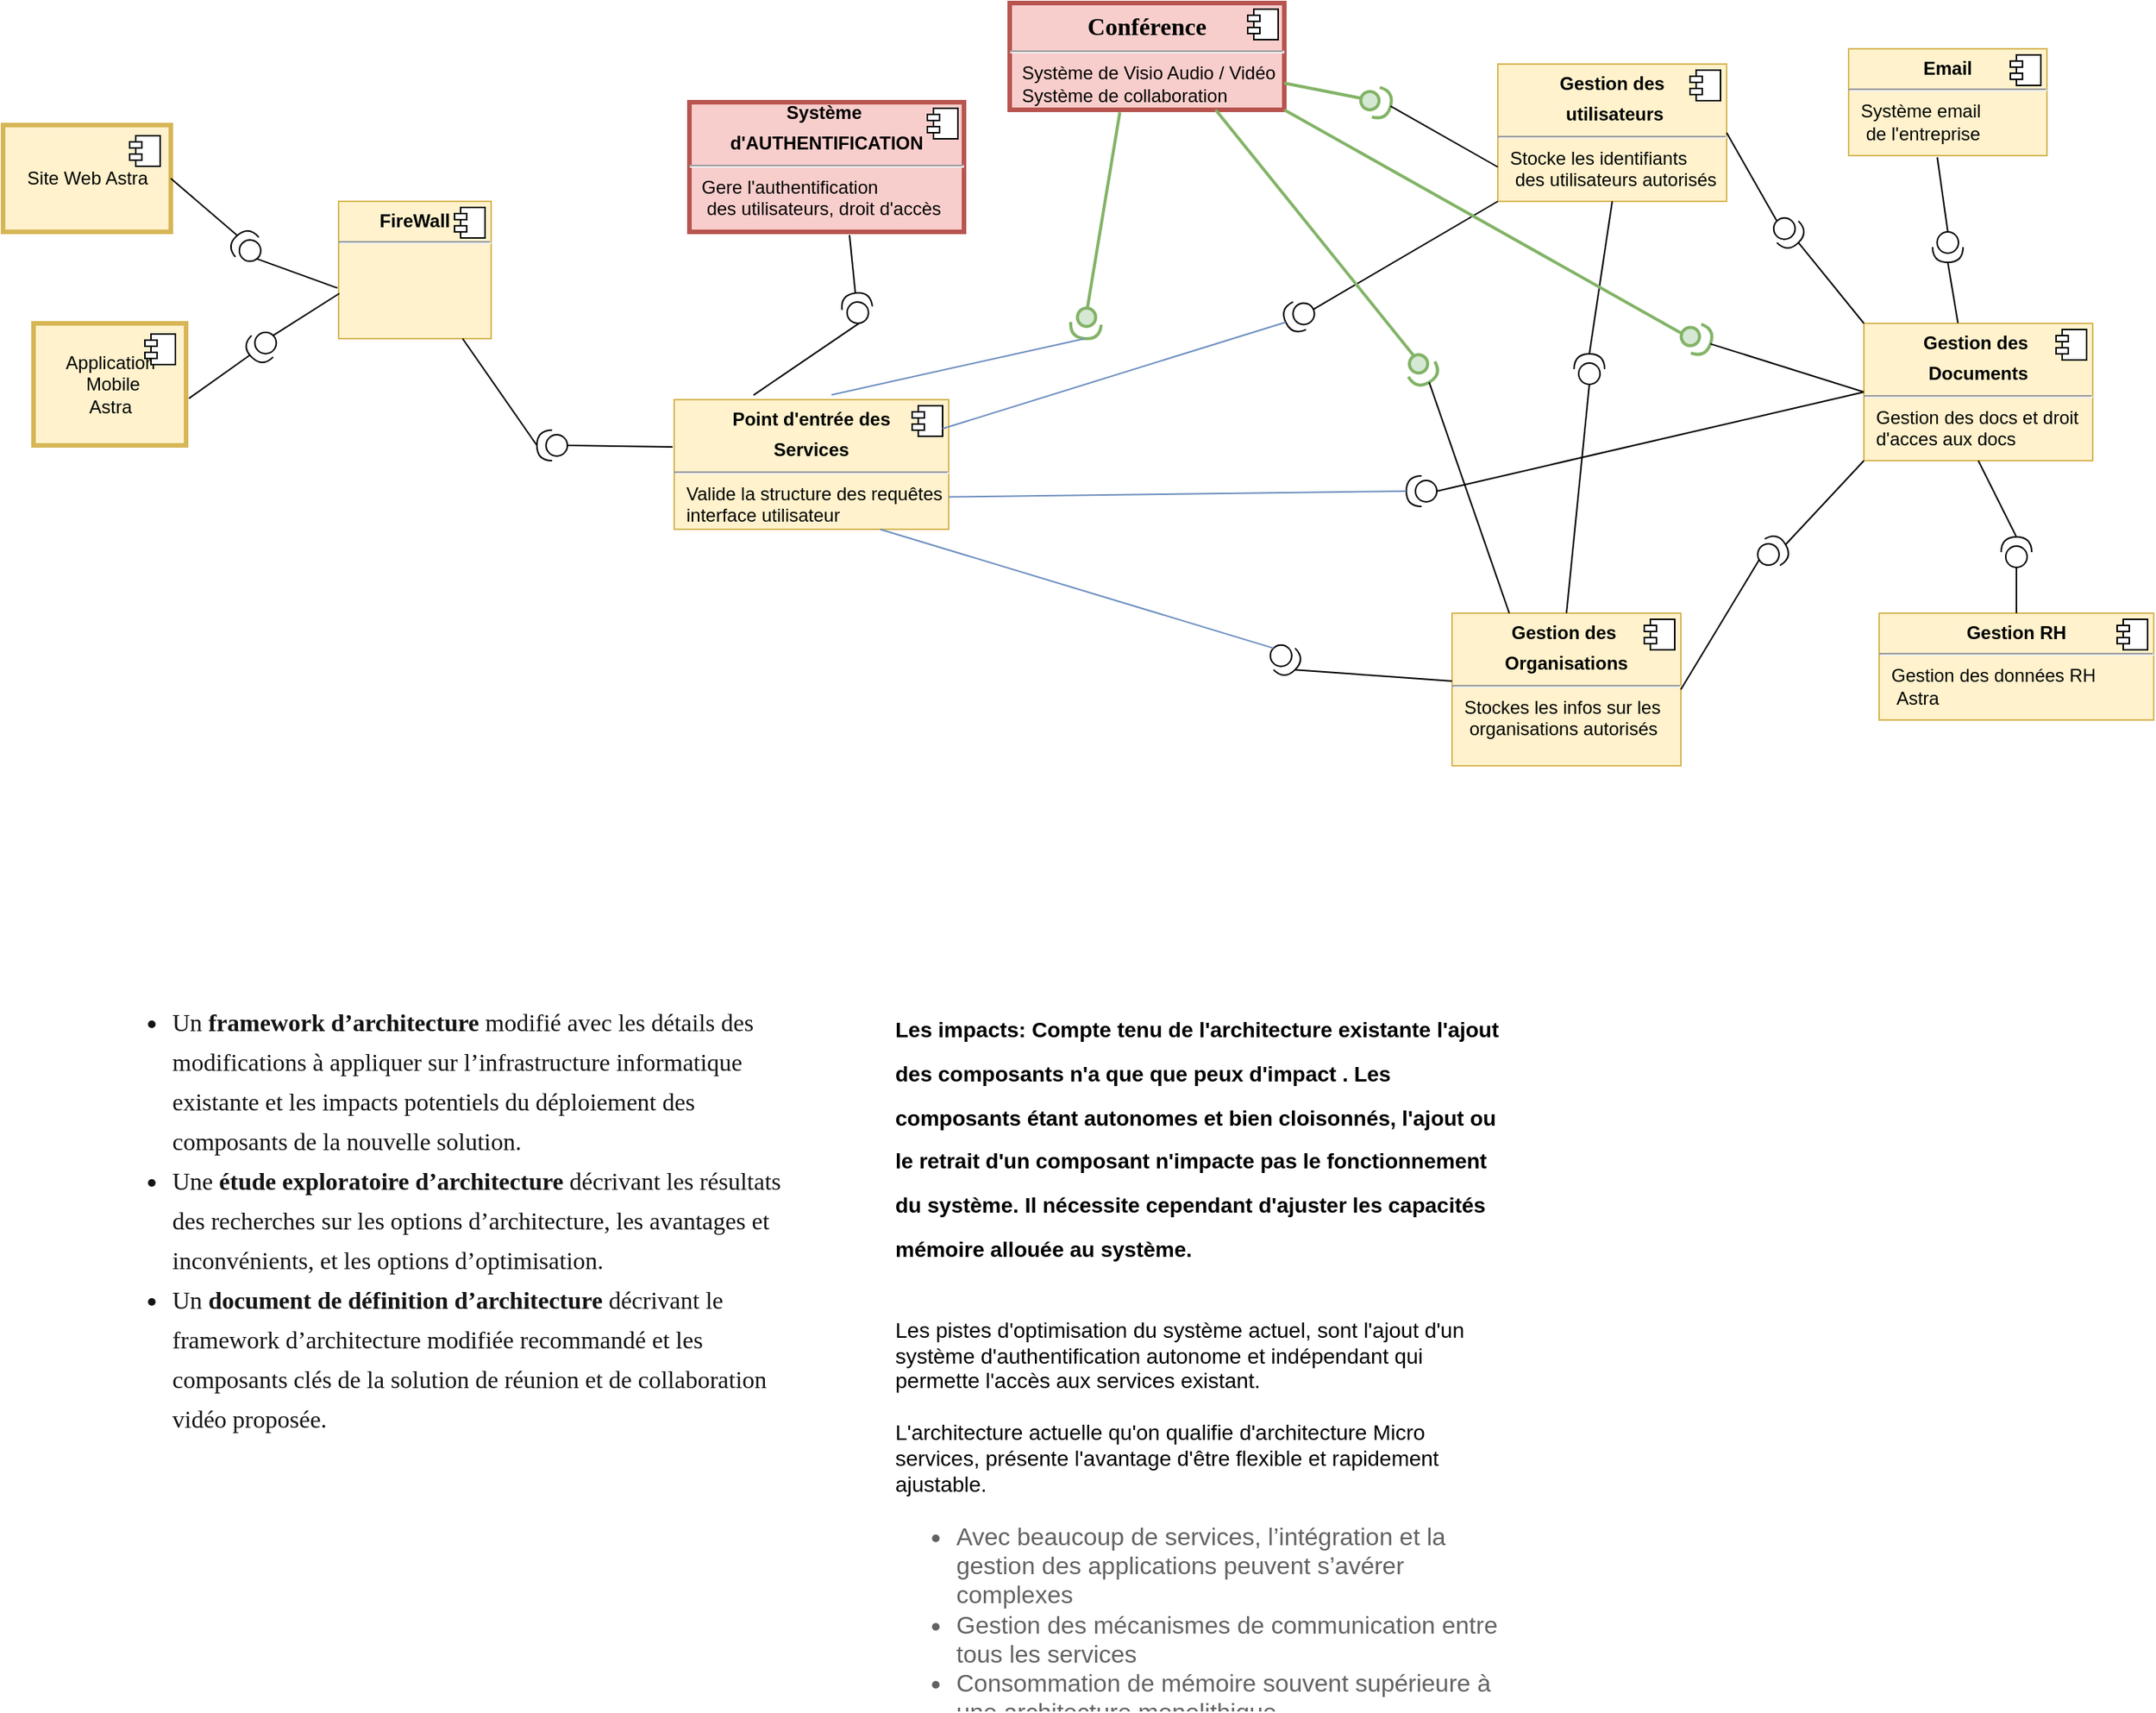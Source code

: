 <mxfile version="14.3.2" type="github" pages="7">
  <diagram id="t8K_BKBWhnZSyjOZ11cl" name="Archi_GlobalAstra">
    <mxGraphModel dx="2716" dy="2860" grid="1" gridSize="10" guides="1" tooltips="1" connect="1" arrows="1" fold="1" page="1" pageScale="1" pageWidth="1654" pageHeight="2336" math="0" shadow="0">
      <root>
        <mxCell id="0" />
        <mxCell id="1" parent="0" />
        <mxCell id="uNmWDIXOQhBQJinFRoVR-4" value="&lt;p style=&quot;margin: 0px ; margin-top: 6px ; text-align: center&quot;&gt;&lt;b&gt;Gestion des&lt;/b&gt;&lt;/p&gt;&lt;p style=&quot;margin: 0px ; margin-top: 6px ; text-align: center&quot;&gt;&lt;b&gt;&amp;nbsp;utilisateurs&lt;/b&gt;&lt;/p&gt;&lt;hr&gt;&lt;p style=&quot;margin: 0px ; margin-left: 8px&quot;&gt;Stocke les identifiants&lt;/p&gt;&lt;p style=&quot;margin: 0px ; margin-left: 8px&quot;&gt;&amp;nbsp;des utilisateurs autorisés&lt;br&gt;&lt;br&gt;&lt;/p&gt;" style="align=left;overflow=fill;html=1;dropTarget=0;fillColor=#fff2cc;strokeColor=#d6b656;" parent="1" vertex="1">
          <mxGeometry x="980" y="30" width="150" height="90" as="geometry" />
        </mxCell>
        <mxCell id="uNmWDIXOQhBQJinFRoVR-5" value="" style="shape=component;jettyWidth=8;jettyHeight=4;" parent="uNmWDIXOQhBQJinFRoVR-4" vertex="1">
          <mxGeometry x="1" width="20" height="20" relative="1" as="geometry">
            <mxPoint x="-24" y="4" as="offset" />
          </mxGeometry>
        </mxCell>
        <mxCell id="uNmWDIXOQhBQJinFRoVR-44" value="&lt;p style=&quot;margin: 0px ; margin-top: 6px ; text-align: center&quot;&gt;&lt;font face=&quot;verdana&quot; size=&quot;3&quot;&gt;&lt;b&gt;Conférence&lt;/b&gt;&lt;/font&gt;&lt;br&gt;&lt;/p&gt;&lt;hr&gt;&lt;p style=&quot;margin: 0px ; margin-left: 8px&quot;&gt;Système de Visio Audio / Vidéo&lt;/p&gt;&lt;p style=&quot;margin: 0px ; margin-left: 8px&quot;&gt;Système de collaboration&lt;/p&gt;&lt;p style=&quot;margin: 0px ; margin-left: 8px&quot;&gt;&lt;br&gt;&lt;/p&gt;" style="align=left;overflow=fill;html=1;dropTarget=0;fillColor=#f8cecc;strokeColor=#b85450;strokeWidth=3;" parent="1" vertex="1">
          <mxGeometry x="660" y="-10" width="180" height="70" as="geometry" />
        </mxCell>
        <mxCell id="uNmWDIXOQhBQJinFRoVR-45" value="" style="shape=component;jettyWidth=8;jettyHeight=4;" parent="uNmWDIXOQhBQJinFRoVR-44" vertex="1">
          <mxGeometry x="1" width="20" height="20" relative="1" as="geometry">
            <mxPoint x="-24" y="4" as="offset" />
          </mxGeometry>
        </mxCell>
        <mxCell id="jVSZVKWOK95pv_yEcDNA-1" value="&lt;p style=&quot;margin: 0px ; margin-top: 6px ; text-align: center&quot;&gt;&lt;b&gt;FireWall&lt;/b&gt;&lt;/p&gt;&lt;hr&gt;&lt;p style=&quot;margin: 0px ; margin-left: 8px&quot;&gt;&lt;br&gt;&lt;br&gt;&lt;/p&gt;" style="align=left;overflow=fill;html=1;dropTarget=0;fillColor=#fff2cc;strokeColor=#d6b656;" parent="1" vertex="1">
          <mxGeometry x="220" y="120" width="100" height="90" as="geometry" />
        </mxCell>
        <mxCell id="jVSZVKWOK95pv_yEcDNA-2" value="" style="shape=component;jettyWidth=8;jettyHeight=4;" parent="jVSZVKWOK95pv_yEcDNA-1" vertex="1">
          <mxGeometry x="1" width="20" height="20" relative="1" as="geometry">
            <mxPoint x="-24" y="4" as="offset" />
          </mxGeometry>
        </mxCell>
        <mxCell id="jVSZVKWOK95pv_yEcDNA-3" value="&lt;p style=&quot;margin: 0px ; margin-top: 6px ; text-align: center&quot;&gt;&lt;b&gt;Point d&#39;entrée&amp;nbsp;des&lt;/b&gt;&lt;/p&gt;&lt;p style=&quot;margin: 0px ; margin-top: 6px ; text-align: center&quot;&gt;&lt;b&gt;Services&lt;/b&gt;&lt;/p&gt;&lt;hr&gt;&lt;p style=&quot;margin: 0px ; margin-left: 8px&quot;&gt;Valide la structure des requêtes&lt;/p&gt;&lt;p style=&quot;margin: 0px ; margin-left: 8px&quot;&gt;interface utilisateur&lt;br&gt;&lt;br&gt;&lt;/p&gt;" style="align=left;overflow=fill;html=1;dropTarget=0;fillColor=#fff2cc;strokeColor=#d6b656;" parent="1" vertex="1">
          <mxGeometry x="440" y="250" width="180" height="85" as="geometry" />
        </mxCell>
        <mxCell id="jVSZVKWOK95pv_yEcDNA-4" value="" style="shape=component;jettyWidth=8;jettyHeight=4;" parent="jVSZVKWOK95pv_yEcDNA-3" vertex="1">
          <mxGeometry x="1" width="20" height="20" relative="1" as="geometry">
            <mxPoint x="-24" y="4" as="offset" />
          </mxGeometry>
        </mxCell>
        <mxCell id="jVSZVKWOK95pv_yEcDNA-5" value="" style="shape=providedRequiredInterface;html=1;verticalLabelPosition=bottom;rotation=-180;" parent="1" vertex="1">
          <mxGeometry x="350" y="270" width="20" height="20" as="geometry" />
        </mxCell>
        <mxCell id="jVSZVKWOK95pv_yEcDNA-6" value="" style="endArrow=none;html=1;entryX=1;entryY=0.5;entryDx=0;entryDy=0;entryPerimeter=0;" parent="1" source="jVSZVKWOK95pv_yEcDNA-1" target="jVSZVKWOK95pv_yEcDNA-5" edge="1">
          <mxGeometry width="50" height="50" relative="1" as="geometry">
            <mxPoint x="100" y="290" as="sourcePoint" />
            <mxPoint x="90" y="190" as="targetPoint" />
          </mxGeometry>
        </mxCell>
        <mxCell id="jVSZVKWOK95pv_yEcDNA-7" value="" style="endArrow=none;html=1;entryX=0;entryY=0.5;entryDx=0;entryDy=0;entryPerimeter=0;exitX=-0.006;exitY=0.365;exitDx=0;exitDy=0;exitPerimeter=0;" parent="1" source="jVSZVKWOK95pv_yEcDNA-3" target="jVSZVKWOK95pv_yEcDNA-5" edge="1">
          <mxGeometry width="50" height="50" relative="1" as="geometry">
            <mxPoint x="410" y="275" as="sourcePoint" />
            <mxPoint x="180" y="294" as="targetPoint" />
          </mxGeometry>
        </mxCell>
        <mxCell id="jVSZVKWOK95pv_yEcDNA-8" value="&lt;p style=&quot;margin: 0px ; margin-top: 6px ; text-align: center&quot;&gt;&lt;b&gt;Gestion des&amp;nbsp;&lt;/b&gt;&lt;/p&gt;&lt;p style=&quot;margin: 0px ; margin-top: 6px ; text-align: center&quot;&gt;&lt;b&gt;Organisations&lt;/b&gt;&lt;/p&gt;&lt;hr&gt;&lt;p style=&quot;margin: 0px ; margin-left: 8px&quot;&gt;Stockes les infos sur les&lt;/p&gt;&lt;p style=&quot;margin: 0px ; margin-left: 8px&quot;&gt;&amp;nbsp;organisations autorisés&lt;/p&gt;&lt;p style=&quot;margin: 0px ; margin-left: 8px&quot;&gt;&lt;br&gt;&lt;br&gt;&lt;/p&gt;" style="align=left;overflow=fill;html=1;dropTarget=0;fillColor=#fff2cc;strokeColor=#d6b656;" parent="1" vertex="1">
          <mxGeometry x="950" y="390" width="150" height="100" as="geometry" />
        </mxCell>
        <mxCell id="jVSZVKWOK95pv_yEcDNA-9" value="" style="shape=component;jettyWidth=8;jettyHeight=4;" parent="jVSZVKWOK95pv_yEcDNA-8" vertex="1">
          <mxGeometry x="1" width="20" height="20" relative="1" as="geometry">
            <mxPoint x="-24" y="4" as="offset" />
          </mxGeometry>
        </mxCell>
        <mxCell id="jVSZVKWOK95pv_yEcDNA-10" value="&lt;p style=&quot;margin: 0px ; margin-top: 6px ; text-align: center&quot;&gt;&lt;b&gt;Gestion des&amp;nbsp;&lt;/b&gt;&lt;/p&gt;&lt;p style=&quot;margin: 0px ; margin-top: 6px ; text-align: center&quot;&gt;&lt;b&gt;Documents&lt;/b&gt;&lt;/p&gt;&lt;hr&gt;&lt;p style=&quot;margin: 0px ; margin-left: 8px&quot;&gt;Gestion des docs et droit&amp;nbsp;&lt;/p&gt;&lt;p style=&quot;margin: 0px ; margin-left: 8px&quot;&gt;d&#39;acces aux docs&lt;br&gt;&lt;br&gt;&lt;/p&gt;" style="align=left;overflow=fill;html=1;dropTarget=0;fillColor=#fff2cc;strokeColor=#d6b656;" parent="1" vertex="1">
          <mxGeometry x="1220" y="200" width="150" height="90" as="geometry" />
        </mxCell>
        <mxCell id="jVSZVKWOK95pv_yEcDNA-11" value="" style="shape=component;jettyWidth=8;jettyHeight=4;" parent="jVSZVKWOK95pv_yEcDNA-10" vertex="1">
          <mxGeometry x="1" width="20" height="20" relative="1" as="geometry">
            <mxPoint x="-24" y="4" as="offset" />
          </mxGeometry>
        </mxCell>
        <mxCell id="TABUdnuH4LM6GMjATklA-5" value="&lt;p style=&quot;margin: 0px ; margin-top: 6px ; text-align: center&quot;&gt;&lt;b&gt;Gestion RH&lt;/b&gt;&lt;/p&gt;&lt;hr&gt;&lt;p style=&quot;margin: 0px ; margin-left: 8px&quot;&gt;Gestion des données RH&lt;/p&gt;&lt;p style=&quot;margin: 0px ; margin-left: 8px&quot;&gt;&amp;nbsp;Astra&lt;br&gt;&lt;/p&gt;" style="align=left;overflow=fill;html=1;dropTarget=0;fillColor=#fff2cc;strokeColor=#d6b656;" parent="1" vertex="1">
          <mxGeometry x="1230" y="390" width="180" height="70" as="geometry" />
        </mxCell>
        <mxCell id="TABUdnuH4LM6GMjATklA-6" value="" style="shape=component;jettyWidth=8;jettyHeight=4;" parent="TABUdnuH4LM6GMjATklA-5" vertex="1">
          <mxGeometry x="1" width="20" height="20" relative="1" as="geometry">
            <mxPoint x="-24" y="4" as="offset" />
          </mxGeometry>
        </mxCell>
        <mxCell id="TABUdnuH4LM6GMjATklA-7" value="&lt;p style=&quot;margin: 0px ; margin-top: 6px ; text-align: center&quot;&gt;&lt;b&gt;Email&lt;/b&gt;&lt;/p&gt;&lt;hr&gt;&lt;p style=&quot;margin: 0px ; margin-left: 8px&quot;&gt;Système email&lt;/p&gt;&lt;p style=&quot;margin: 0px ; margin-left: 8px&quot;&gt;&amp;nbsp;de l&#39;entreprise&lt;br&gt;&lt;br&gt;&lt;/p&gt;" style="align=left;overflow=fill;html=1;dropTarget=0;fillColor=#fff2cc;strokeColor=#d6b656;" parent="1" vertex="1">
          <mxGeometry x="1210" y="20" width="130" height="70" as="geometry" />
        </mxCell>
        <mxCell id="TABUdnuH4LM6GMjATklA-8" value="" style="shape=component;jettyWidth=8;jettyHeight=4;" parent="TABUdnuH4LM6GMjATklA-7" vertex="1">
          <mxGeometry x="1" width="20" height="20" relative="1" as="geometry">
            <mxPoint x="-24" y="4" as="offset" />
          </mxGeometry>
        </mxCell>
        <mxCell id="TABUdnuH4LM6GMjATklA-13" value="" style="shape=providedRequiredInterface;html=1;verticalLabelPosition=bottom;rotation=-205;" parent="1" vertex="1">
          <mxGeometry x="840" y="185" width="20" height="20" as="geometry" />
        </mxCell>
        <mxCell id="TABUdnuH4LM6GMjATklA-14" value="" style="shape=providedRequiredInterface;html=1;verticalLabelPosition=bottom;rotation=-180;" parent="1" vertex="1">
          <mxGeometry x="920" y="300" width="20" height="20" as="geometry" />
        </mxCell>
        <mxCell id="TABUdnuH4LM6GMjATklA-15" value="" style="endArrow=none;html=1;entryX=1;entryY=0.5;entryDx=0;entryDy=0;entryPerimeter=0;fillColor=#dae8fc;strokeColor=#6c8ebf;exitX=1;exitY=0.75;exitDx=0;exitDy=0;" parent="1" source="jVSZVKWOK95pv_yEcDNA-4" target="TABUdnuH4LM6GMjATklA-13" edge="1">
          <mxGeometry width="50" height="50" relative="1" as="geometry">
            <mxPoint x="760" y="250" as="sourcePoint" />
            <mxPoint x="827" y="205" as="targetPoint" />
          </mxGeometry>
        </mxCell>
        <mxCell id="TABUdnuH4LM6GMjATklA-16" value="" style="endArrow=none;html=1;exitX=0;exitY=0.5;exitDx=0;exitDy=0;entryX=0;entryY=1;entryDx=0;entryDy=0;exitPerimeter=0;" parent="1" source="TABUdnuH4LM6GMjATklA-13" target="uNmWDIXOQhBQJinFRoVR-4" edge="1">
          <mxGeometry width="50" height="50" relative="1" as="geometry">
            <mxPoint x="860" y="185" as="sourcePoint" />
            <mxPoint x="940.937" y="124.226" as="targetPoint" />
          </mxGeometry>
        </mxCell>
        <mxCell id="TABUdnuH4LM6GMjATklA-17" value="" style="endArrow=none;html=1;entryX=1;entryY=0.5;entryDx=0;entryDy=0;entryPerimeter=0;fillColor=#dae8fc;strokeColor=#6c8ebf;exitX=1;exitY=0.75;exitDx=0;exitDy=0;" parent="1" source="jVSZVKWOK95pv_yEcDNA-3" target="TABUdnuH4LM6GMjATklA-14" edge="1">
          <mxGeometry width="50" height="50" relative="1" as="geometry">
            <mxPoint x="790" y="305" as="sourcePoint" />
            <mxPoint x="870" y="265" as="targetPoint" />
          </mxGeometry>
        </mxCell>
        <mxCell id="TABUdnuH4LM6GMjATklA-18" value="" style="endArrow=none;html=1;exitX=0;exitY=0.5;exitDx=0;exitDy=0;exitPerimeter=0;entryX=0;entryY=0.5;entryDx=0;entryDy=0;" parent="1" source="TABUdnuH4LM6GMjATklA-14" target="jVSZVKWOK95pv_yEcDNA-10" edge="1">
          <mxGeometry width="50" height="50" relative="1" as="geometry">
            <mxPoint x="950.0" y="230" as="sourcePoint" />
            <mxPoint x="1110.72" y="230" as="targetPoint" />
          </mxGeometry>
        </mxCell>
        <mxCell id="TABUdnuH4LM6GMjATklA-19" value="" style="shape=providedRequiredInterface;html=1;verticalLabelPosition=bottom;rotation=-90;" parent="1" vertex="1">
          <mxGeometry x="1030" y="220" width="20" height="20" as="geometry" />
        </mxCell>
        <mxCell id="TABUdnuH4LM6GMjATklA-20" value="" style="endArrow=none;html=1;exitX=1;exitY=0.5;exitDx=0;exitDy=0;exitPerimeter=0;entryX=0.5;entryY=1;entryDx=0;entryDy=0;" parent="1" source="TABUdnuH4LM6GMjATklA-19" target="uNmWDIXOQhBQJinFRoVR-4" edge="1">
          <mxGeometry width="50" height="50" relative="1" as="geometry">
            <mxPoint x="1070" y="210" as="sourcePoint" />
            <mxPoint x="1120" y="160" as="targetPoint" />
          </mxGeometry>
        </mxCell>
        <mxCell id="TABUdnuH4LM6GMjATklA-21" value="" style="endArrow=none;html=1;entryX=0;entryY=0.5;entryDx=0;entryDy=0;entryPerimeter=0;exitX=0.5;exitY=0;exitDx=0;exitDy=0;" parent="1" source="jVSZVKWOK95pv_yEcDNA-8" target="TABUdnuH4LM6GMjATklA-19" edge="1">
          <mxGeometry width="50" height="50" relative="1" as="geometry">
            <mxPoint x="1010" y="360" as="sourcePoint" />
            <mxPoint x="1060" y="310" as="targetPoint" />
          </mxGeometry>
        </mxCell>
        <mxCell id="TABUdnuH4LM6GMjATklA-22" value="" style="shape=providedRequiredInterface;html=1;verticalLabelPosition=bottom;rotation=45;" parent="1" vertex="1">
          <mxGeometry x="1160" y="130" width="20" height="20" as="geometry" />
        </mxCell>
        <mxCell id="TABUdnuH4LM6GMjATklA-23" value="" style="shape=providedRequiredInterface;html=1;verticalLabelPosition=bottom;rotation=-30;" parent="1" vertex="1">
          <mxGeometry x="1150" y="340" width="20" height="20" as="geometry" />
        </mxCell>
        <mxCell id="TABUdnuH4LM6GMjATklA-24" value="" style="endArrow=none;html=1;entryX=0;entryY=1;entryDx=0;entryDy=0;exitX=1;exitY=0.5;exitDx=0;exitDy=0;exitPerimeter=0;" parent="1" source="TABUdnuH4LM6GMjATklA-23" target="jVSZVKWOK95pv_yEcDNA-10" edge="1">
          <mxGeometry width="50" height="50" relative="1" as="geometry">
            <mxPoint x="1250" y="300" as="sourcePoint" />
            <mxPoint x="1300" y="250" as="targetPoint" />
          </mxGeometry>
        </mxCell>
        <mxCell id="TABUdnuH4LM6GMjATklA-25" value="" style="endArrow=none;html=1;entryX=0;entryY=0.5;entryDx=0;entryDy=0;entryPerimeter=0;exitX=1;exitY=0.5;exitDx=0;exitDy=0;" parent="1" source="jVSZVKWOK95pv_yEcDNA-8" target="TABUdnuH4LM6GMjATklA-23" edge="1">
          <mxGeometry width="50" height="50" relative="1" as="geometry">
            <mxPoint x="1120" y="345" as="sourcePoint" />
            <mxPoint x="1170" y="295" as="targetPoint" />
          </mxGeometry>
        </mxCell>
        <mxCell id="TABUdnuH4LM6GMjATklA-26" value="" style="endArrow=none;html=1;entryX=0;entryY=0;entryDx=0;entryDy=0;exitX=1;exitY=0.5;exitDx=0;exitDy=0;exitPerimeter=0;" parent="1" source="TABUdnuH4LM6GMjATklA-22" target="jVSZVKWOK95pv_yEcDNA-10" edge="1">
          <mxGeometry width="50" height="50" relative="1" as="geometry">
            <mxPoint x="1010" y="360" as="sourcePoint" />
            <mxPoint x="1060" y="310" as="targetPoint" />
          </mxGeometry>
        </mxCell>
        <mxCell id="TABUdnuH4LM6GMjATklA-27" value="" style="endArrow=none;html=1;entryX=0;entryY=0.5;entryDx=0;entryDy=0;entryPerimeter=0;exitX=1;exitY=0.5;exitDx=0;exitDy=0;" parent="1" source="uNmWDIXOQhBQJinFRoVR-4" target="TABUdnuH4LM6GMjATklA-22" edge="1">
          <mxGeometry width="50" height="50" relative="1" as="geometry">
            <mxPoint x="1010" y="360" as="sourcePoint" />
            <mxPoint x="1060" y="310" as="targetPoint" />
          </mxGeometry>
        </mxCell>
        <mxCell id="TABUdnuH4LM6GMjATklA-28" value="" style="shape=providedRequiredInterface;html=1;verticalLabelPosition=bottom;rotation=90;" parent="1" vertex="1">
          <mxGeometry x="1265" y="140" width="20" height="20" as="geometry" />
        </mxCell>
        <mxCell id="TABUdnuH4LM6GMjATklA-29" value="" style="shape=providedRequiredInterface;html=1;verticalLabelPosition=bottom;rotation=-90;" parent="1" vertex="1">
          <mxGeometry x="1310" y="340" width="20" height="20" as="geometry" />
        </mxCell>
        <mxCell id="TABUdnuH4LM6GMjATklA-30" value="" style="endArrow=none;html=1;entryX=1;entryY=0.5;entryDx=0;entryDy=0;entryPerimeter=0;exitX=0.411;exitY=-0.003;exitDx=0;exitDy=0;exitPerimeter=0;" parent="1" source="jVSZVKWOK95pv_yEcDNA-10" target="TABUdnuH4LM6GMjATklA-28" edge="1">
          <mxGeometry width="50" height="50" relative="1" as="geometry">
            <mxPoint x="1460" y="185" as="sourcePoint" />
            <mxPoint x="1510" y="135" as="targetPoint" />
          </mxGeometry>
        </mxCell>
        <mxCell id="TABUdnuH4LM6GMjATklA-31" value="" style="endArrow=none;html=1;entryX=0.447;entryY=1.016;entryDx=0;entryDy=0;entryPerimeter=0;exitX=0;exitY=0.5;exitDx=0;exitDy=0;exitPerimeter=0;" parent="1" source="TABUdnuH4LM6GMjATklA-28" target="TABUdnuH4LM6GMjATklA-7" edge="1">
          <mxGeometry width="50" height="50" relative="1" as="geometry">
            <mxPoint x="1433.98" y="169.73" as="sourcePoint" />
            <mxPoint x="1430" y="110" as="targetPoint" />
          </mxGeometry>
        </mxCell>
        <mxCell id="TABUdnuH4LM6GMjATklA-32" value="" style="endArrow=none;html=1;entryX=0;entryY=0.5;entryDx=0;entryDy=0;entryPerimeter=0;exitX=0.5;exitY=0;exitDx=0;exitDy=0;" parent="1" source="TABUdnuH4LM6GMjATklA-5" target="TABUdnuH4LM6GMjATklA-29" edge="1">
          <mxGeometry width="50" height="50" relative="1" as="geometry">
            <mxPoint x="1401.99" y="469.86" as="sourcePoint" />
            <mxPoint x="1398.01" y="410.13" as="targetPoint" />
          </mxGeometry>
        </mxCell>
        <mxCell id="TABUdnuH4LM6GMjATklA-33" value="" style="endArrow=none;html=1;exitX=1;exitY=0.5;exitDx=0;exitDy=0;exitPerimeter=0;entryX=0.5;entryY=1;entryDx=0;entryDy=0;" parent="1" source="TABUdnuH4LM6GMjATklA-29" target="jVSZVKWOK95pv_yEcDNA-10" edge="1">
          <mxGeometry width="50" height="50" relative="1" as="geometry">
            <mxPoint x="1297.0" y="349.73" as="sourcePoint" />
            <mxPoint x="1293.01" y="290" as="targetPoint" />
          </mxGeometry>
        </mxCell>
        <mxCell id="TABUdnuH4LM6GMjATklA-34" value="" style="shape=providedRequiredInterface;html=1;verticalLabelPosition=bottom;rotation=60;fillColor=#d5e8d4;strokeColor=#82b366;strokeWidth=2;" parent="1" vertex="1">
          <mxGeometry x="920" y="220" width="20" height="20" as="geometry" />
        </mxCell>
        <mxCell id="fGQl1npdr08P0E_O5h-U-1" value="" style="shape=providedRequiredInterface;html=1;verticalLabelPosition=bottom;rotation=95;fillColor=#d5e8d4;strokeColor=#82b366;strokeWidth=2;" parent="1" vertex="1">
          <mxGeometry x="700" y="190" width="20" height="20" as="geometry" />
        </mxCell>
        <mxCell id="fGQl1npdr08P0E_O5h-U-2" value="" style="endArrow=none;html=1;entryX=0.401;entryY=1.024;entryDx=0;entryDy=0;entryPerimeter=0;exitX=0;exitY=0.5;exitDx=0;exitDy=0;exitPerimeter=0;fillColor=#d5e8d4;strokeColor=#82b366;strokeWidth=2;" parent="1" source="fGQl1npdr08P0E_O5h-U-1" target="uNmWDIXOQhBQJinFRoVR-44" edge="1">
          <mxGeometry width="50" height="50" relative="1" as="geometry">
            <mxPoint x="597" y="200" as="sourcePoint" />
            <mxPoint x="647" y="150" as="targetPoint" />
          </mxGeometry>
        </mxCell>
        <mxCell id="fGQl1npdr08P0E_O5h-U-3" value="" style="endArrow=none;html=1;entryX=1;entryY=0.5;entryDx=0;entryDy=0;entryPerimeter=0;fillColor=#dae8fc;strokeColor=#6c8ebf;exitX=0.573;exitY=-0.037;exitDx=0;exitDy=0;exitPerimeter=0;" parent="1" source="jVSZVKWOK95pv_yEcDNA-3" target="fGQl1npdr08P0E_O5h-U-1" edge="1">
          <mxGeometry width="50" height="50" relative="1" as="geometry">
            <mxPoint x="680" y="240" as="sourcePoint" />
            <mxPoint x="729.18" y="132.16" as="targetPoint" />
          </mxGeometry>
        </mxCell>
        <mxCell id="fGQl1npdr08P0E_O5h-U-5" value="" style="shape=providedRequiredInterface;html=1;verticalLabelPosition=bottom;rotation=15;fillColor=#d5e8d4;strokeColor=#82b366;strokeWidth=2;" parent="1" vertex="1">
          <mxGeometry x="890" y="45" width="20" height="20" as="geometry" />
        </mxCell>
        <mxCell id="fGQl1npdr08P0E_O5h-U-6" value="" style="endArrow=none;html=1;entryX=0.75;entryY=1;entryDx=0;entryDy=0;exitX=0;exitY=0.5;exitDx=0;exitDy=0;exitPerimeter=0;fillColor=#d5e8d4;strokeColor=#82b366;strokeWidth=2;" parent="1" source="TABUdnuH4LM6GMjATklA-34" target="uNmWDIXOQhBQJinFRoVR-44" edge="1">
          <mxGeometry width="50" height="50" relative="1" as="geometry">
            <mxPoint x="920" y="220" as="sourcePoint" />
            <mxPoint x="1040" y="270" as="targetPoint" />
          </mxGeometry>
        </mxCell>
        <mxCell id="fGQl1npdr08P0E_O5h-U-7" value="" style="endArrow=none;html=1;entryX=1;entryY=0.5;entryDx=0;entryDy=0;entryPerimeter=0;exitX=0.25;exitY=0;exitDx=0;exitDy=0;" parent="1" source="jVSZVKWOK95pv_yEcDNA-8" target="TABUdnuH4LM6GMjATklA-34" edge="1">
          <mxGeometry width="50" height="50" relative="1" as="geometry">
            <mxPoint x="990" y="380" as="sourcePoint" />
            <mxPoint x="830" y="370" as="targetPoint" />
          </mxGeometry>
        </mxCell>
        <mxCell id="fGQl1npdr08P0E_O5h-U-8" value="" style="endArrow=none;html=1;entryX=1;entryY=0.75;entryDx=0;entryDy=0;exitX=0;exitY=0.5;exitDx=0;exitDy=0;exitPerimeter=0;fillColor=#d5e8d4;strokeColor=#82b366;strokeWidth=2;" parent="1" source="fGQl1npdr08P0E_O5h-U-5" target="uNmWDIXOQhBQJinFRoVR-44" edge="1">
          <mxGeometry width="50" height="50" relative="1" as="geometry">
            <mxPoint x="945" y="241.34" as="sourcePoint" />
            <mxPoint x="785" y="130" as="targetPoint" />
          </mxGeometry>
        </mxCell>
        <mxCell id="fGQl1npdr08P0E_O5h-U-9" value="" style="endArrow=none;html=1;entryX=1;entryY=0.5;entryDx=0;entryDy=0;exitX=0;exitY=0.75;exitDx=0;exitDy=0;entryPerimeter=0;" parent="1" source="uNmWDIXOQhBQJinFRoVR-4" target="fGQl1npdr08P0E_O5h-U-5" edge="1">
          <mxGeometry width="50" height="50" relative="1" as="geometry">
            <mxPoint x="890.341" y="97.412" as="sourcePoint" />
            <mxPoint x="820" y="97.5" as="targetPoint" />
          </mxGeometry>
        </mxCell>
        <mxCell id="fGQl1npdr08P0E_O5h-U-10" value="" style="shape=providedRequiredInterface;html=1;verticalLabelPosition=bottom;rotation=20;fillColor=#d5e8d4;strokeColor=#82b366;strokeWidth=2;" parent="1" vertex="1">
          <mxGeometry x="1100" y="200" width="20" height="20" as="geometry" />
        </mxCell>
        <mxCell id="fGQl1npdr08P0E_O5h-U-11" value="" style="endArrow=none;html=1;entryX=1;entryY=1;entryDx=0;entryDy=0;exitX=0;exitY=0.5;exitDx=0;exitDy=0;exitPerimeter=0;fillColor=#d5e8d4;strokeColor=#82b366;strokeWidth=2;" parent="1" source="fGQl1npdr08P0E_O5h-U-10" target="uNmWDIXOQhBQJinFRoVR-44" edge="1">
          <mxGeometry width="50" height="50" relative="1" as="geometry">
            <mxPoint x="900.341" y="107.412" as="sourcePoint" />
            <mxPoint x="830" y="107.5" as="targetPoint" />
          </mxGeometry>
        </mxCell>
        <mxCell id="fGQl1npdr08P0E_O5h-U-12" value="" style="endArrow=none;html=1;entryX=1;entryY=0.5;entryDx=0;entryDy=0;exitX=0;exitY=0.5;exitDx=0;exitDy=0;entryPerimeter=0;" parent="1" source="jVSZVKWOK95pv_yEcDNA-10" target="fGQl1npdr08P0E_O5h-U-10" edge="1">
          <mxGeometry width="50" height="50" relative="1" as="geometry">
            <mxPoint x="1230.341" y="229.412" as="sourcePoint" />
            <mxPoint x="1160" y="229.5" as="targetPoint" />
          </mxGeometry>
        </mxCell>
        <mxCell id="fGQl1npdr08P0E_O5h-U-13" value="" style="shape=providedRequiredInterface;html=1;verticalLabelPosition=bottom;rotation=45;" parent="1" vertex="1">
          <mxGeometry x="830" y="410" width="20" height="20" as="geometry" />
        </mxCell>
        <mxCell id="fGQl1npdr08P0E_O5h-U-14" value="" style="endArrow=none;html=1;exitX=1;exitY=0.5;exitDx=0;exitDy=0;exitPerimeter=0;" parent="1" source="fGQl1npdr08P0E_O5h-U-13" target="jVSZVKWOK95pv_yEcDNA-8" edge="1">
          <mxGeometry width="50" height="50" relative="1" as="geometry">
            <mxPoint x="777" y="510" as="sourcePoint" />
            <mxPoint x="827" y="460" as="targetPoint" />
          </mxGeometry>
        </mxCell>
        <mxCell id="fGQl1npdr08P0E_O5h-U-15" value="" style="endArrow=none;html=1;entryX=0;entryY=0.5;entryDx=0;entryDy=0;entryPerimeter=0;fillColor=#dae8fc;strokeColor=#6c8ebf;exitX=0.75;exitY=1;exitDx=0;exitDy=0;" parent="1" source="jVSZVKWOK95pv_yEcDNA-3" target="fGQl1npdr08P0E_O5h-U-13" edge="1">
          <mxGeometry width="50" height="50" relative="1" as="geometry">
            <mxPoint x="770" y="370" as="sourcePoint" />
            <mxPoint x="802.93" y="423.449" as="targetPoint" />
          </mxGeometry>
        </mxCell>
        <mxCell id="KWHbkK6jLSBNtGeyYjSA-3" value="Application&lt;br&gt;&amp;nbsp;Mobile&lt;br&gt;Astra" style="html=1;dropTarget=0;strokeWidth=3;fillColor=#fff2cc;strokeColor=#d6b656;" parent="1" vertex="1">
          <mxGeometry x="20" y="200" width="100" height="80" as="geometry" />
        </mxCell>
        <mxCell id="KWHbkK6jLSBNtGeyYjSA-4" value="" style="shape=module;jettyWidth=8;jettyHeight=4;" parent="KWHbkK6jLSBNtGeyYjSA-3" vertex="1">
          <mxGeometry x="1" width="20" height="20" relative="1" as="geometry">
            <mxPoint x="-27" y="7" as="offset" />
          </mxGeometry>
        </mxCell>
        <mxCell id="KWHbkK6jLSBNtGeyYjSA-5" value="Site Web Astra" style="html=1;dropTarget=0;strokeWidth=3;fillColor=#fff2cc;strokeColor=#d6b656;" parent="1" vertex="1">
          <mxGeometry y="70" width="110" height="70" as="geometry" />
        </mxCell>
        <mxCell id="KWHbkK6jLSBNtGeyYjSA-6" value="" style="shape=module;jettyWidth=8;jettyHeight=4;" parent="KWHbkK6jLSBNtGeyYjSA-5" vertex="1">
          <mxGeometry x="1" width="20" height="20" relative="1" as="geometry">
            <mxPoint x="-27" y="7" as="offset" />
          </mxGeometry>
        </mxCell>
        <mxCell id="KWHbkK6jLSBNtGeyYjSA-9" value="" style="shape=providedRequiredInterface;html=1;verticalLabelPosition=bottom;strokeWidth=1;rotation=-130;" parent="1" vertex="1">
          <mxGeometry x="150" y="140" width="20" height="20" as="geometry" />
        </mxCell>
        <mxCell id="KWHbkK6jLSBNtGeyYjSA-10" value="" style="endArrow=none;html=1;exitX=1;exitY=0.5;exitDx=0;exitDy=0;entryX=1;entryY=0.5;entryDx=0;entryDy=0;entryPerimeter=0;" parent="1" source="KWHbkK6jLSBNtGeyYjSA-5" target="KWHbkK6jLSBNtGeyYjSA-9" edge="1">
          <mxGeometry width="50" height="50" relative="1" as="geometry">
            <mxPoint x="-280" y="300" as="sourcePoint" />
            <mxPoint x="-230" y="250" as="targetPoint" />
          </mxGeometry>
        </mxCell>
        <mxCell id="KWHbkK6jLSBNtGeyYjSA-11" value="" style="endArrow=none;html=1;exitX=1.019;exitY=0.615;exitDx=0;exitDy=0;exitPerimeter=0;" parent="1" source="KWHbkK6jLSBNtGeyYjSA-3" target="KWHbkK6jLSBNtGeyYjSA-13" edge="1">
          <mxGeometry width="50" height="50" relative="1" as="geometry">
            <mxPoint x="-260" y="410" as="sourcePoint" />
            <mxPoint x="-240" y="380" as="targetPoint" />
          </mxGeometry>
        </mxCell>
        <mxCell id="KWHbkK6jLSBNtGeyYjSA-12" value="" style="endArrow=none;html=1;entryX=-0.008;entryY=0.631;entryDx=0;entryDy=0;entryPerimeter=0;exitX=0;exitY=0.5;exitDx=0;exitDy=0;exitPerimeter=0;" parent="1" source="KWHbkK6jLSBNtGeyYjSA-9" target="jVSZVKWOK95pv_yEcDNA-1" edge="1">
          <mxGeometry width="50" height="50" relative="1" as="geometry">
            <mxPoint x="-80" y="290" as="sourcePoint" />
            <mxPoint x="-210" y="285" as="targetPoint" />
          </mxGeometry>
        </mxCell>
        <mxCell id="KWHbkK6jLSBNtGeyYjSA-13" value="" style="shape=providedRequiredInterface;html=1;verticalLabelPosition=bottom;rotation=135;" parent="1" vertex="1">
          <mxGeometry x="160" y="205" width="20" height="20" as="geometry" />
        </mxCell>
        <mxCell id="KWHbkK6jLSBNtGeyYjSA-14" value="" style="endArrow=none;html=1;entryX=0.005;entryY=0.671;entryDx=0;entryDy=0;entryPerimeter=0;exitX=0;exitY=0.5;exitDx=0;exitDy=0;exitPerimeter=0;" parent="1" source="KWHbkK6jLSBNtGeyYjSA-13" target="jVSZVKWOK95pv_yEcDNA-1" edge="1">
          <mxGeometry width="50" height="50" relative="1" as="geometry">
            <mxPoint x="-80" y="330" as="sourcePoint" />
            <mxPoint x="-230" y="285" as="targetPoint" />
          </mxGeometry>
        </mxCell>
        <mxCell id="KwJhhviEsXyySI-hj1Dy-1" value="&lt;h1&gt;&lt;ul style=&quot;outline-color: rgb(116 , 81 , 235) ; box-sizing: border-box ; margin-left: 16px ; margin-right: 16px ; font-family: &amp;#34;montserrat&amp;#34; ; font-size: 16px ; font-weight: 400 ; background-color: rgb(255 , 255 , 255)&quot;&gt;&lt;li style=&quot;outline-color: rgb(116 , 81 , 235) ; font-size: inherit ; line-height: 1.625rem ; color: rgba(0 , 0 , 0 , 0.92) ; box-sizing: border-box ; font-weight: inherit&quot;&gt;Un&amp;nbsp;&lt;strong style=&quot;outline-color: rgb(116 , 81 , 235) ; color: inherit&quot;&gt;framework d’architecture&lt;/strong&gt;&amp;nbsp;modifié avec les détails des modifications à appliquer sur l’infrastructure informatique existante et les impacts potentiels du déploiement des composants de la nouvelle solution.&lt;/li&gt;&lt;li style=&quot;outline-color: rgb(116 , 81 , 235) ; font-size: inherit ; line-height: 1.625rem ; color: rgba(0 , 0 , 0 , 0.92) ; box-sizing: border-box ; font-weight: inherit&quot;&gt;Une&amp;nbsp;&lt;strong style=&quot;outline-color: rgb(116 , 81 , 235) ; color: inherit&quot;&gt;étude exploratoire&lt;/strong&gt;&amp;nbsp;&lt;strong style=&quot;outline-color: rgb(116 , 81 , 235) ; color: inherit&quot;&gt;d’architecture&lt;/strong&gt;&amp;nbsp;décrivant les résultats des recherches sur les options d’architecture, les avantages et inconvénients, et les options d’optimisation.&lt;/li&gt;&lt;li style=&quot;outline-color: rgb(116 , 81 , 235) ; font-size: inherit ; line-height: 1.625rem ; color: rgba(0 , 0 , 0 , 0.92) ; box-sizing: border-box ; font-weight: inherit&quot;&gt;Un&amp;nbsp;&lt;strong style=&quot;outline-color: rgb(116 , 81 , 235) ; color: inherit&quot;&gt;document de définition&lt;/strong&gt;&amp;nbsp;&lt;strong style=&quot;outline-color: rgb(116 , 81 , 235) ; color: inherit&quot;&gt;d’architecture&lt;/strong&gt;&amp;nbsp;décrivant le framework d’architecture modifiée recommandé et les composants clés de la solution de réunion et de collaboration vidéo proposée.&lt;/li&gt;&lt;/ul&gt;&lt;/h1&gt;" style="text;html=1;strokeColor=none;fillColor=none;spacing=5;spacingTop=-20;whiteSpace=wrap;overflow=hidden;rounded=0;" parent="1" vertex="1">
          <mxGeometry x="50" y="640" width="480" height="320" as="geometry" />
        </mxCell>
        <mxCell id="KwJhhviEsXyySI-hj1Dy-6" value="&lt;h1&gt;&lt;font style=&quot;font-size: 14px&quot;&gt;Les impacts: Compte tenu de l&#39;architecture existante l&#39;ajout des composants n&#39;a que que peux d&#39;impact . Les composants étant autonomes et bien cloisonnés, l&#39;ajout ou le retrait d&#39;un composant n&#39;impacte pas le fonctionnement du système. Il nécessite cependant d&#39;ajuster les capacités mémoire allouée au système.&lt;/font&gt;&lt;/h1&gt;&lt;div&gt;&lt;font style=&quot;font-size: 14px&quot;&gt;&lt;br&gt;&lt;/font&gt;&lt;/div&gt;&lt;div&gt;&lt;font style=&quot;font-size: 14px&quot;&gt;Les pistes d&#39;optimisation du système actuel, sont l&#39;ajout d&#39;un système d&#39;authentification autonome et indépendant qui permette l&#39;accès aux services existant.&amp;nbsp;&lt;/font&gt;&lt;/div&gt;&lt;div&gt;&lt;font style=&quot;font-size: 14px&quot;&gt;&lt;br&gt;&lt;/font&gt;&lt;/div&gt;&lt;div&gt;&lt;font style=&quot;font-size: 14px&quot;&gt;L&#39;architecture actuelle qu&#39;on qualifie d&#39;architecture Micro services, présente l&#39;avantage d&#39;être flexible et rapidement ajustable.&lt;/font&gt;&lt;/div&gt;&lt;div&gt;&lt;font style=&quot;font-size: 14px&quot;&gt;&lt;br&gt;&lt;/font&gt;&lt;/div&gt;&lt;div&gt;&lt;font style=&quot;font-size: 14px&quot;&gt;&lt;ul style=&quot;box-sizing: border-box ; margin-top: 0px ; margin-bottom: 0px ; border: 0px ; outline: 0px ; font-size: 16px ; vertical-align: baseline ; background: 0px 0px rgb(255 , 255 , 255) ; color: rgb(98 , 98 , 98) ; font-family: &amp;#34;popins regular&amp;#34; , sans-serif&quot;&gt;&lt;li style=&quot;box-sizing: border-box ; margin-top: 0px ; margin-bottom: 0px ; border: 0px ; outline: 0px ; vertical-align: baseline ; background: 0px 0px&quot;&gt;Avec beaucoup de services, l’intégration et la gestion des applications peuvent s’avérer complexes&lt;/li&gt;&lt;li style=&quot;box-sizing: border-box ; margin-top: 0px ; margin-bottom: 0px ; border: 0px ; outline: 0px ; vertical-align: baseline ; background: 0px 0px&quot;&gt;Gestion des mécanismes de communication entre tous les services&lt;/li&gt;&lt;li style=&quot;box-sizing: border-box ; margin-top: 0px ; margin-bottom: 0px ; border: 0px ; outline: 0px ; vertical-align: baseline ; background: 0px 0px&quot;&gt;Consommation de mémoire souvent supérieure à une architecture monolithique&lt;/li&gt;&lt;/ul&gt;&lt;/font&gt;&lt;/div&gt;&lt;div&gt;&lt;font style=&quot;font-size: 14px&quot;&gt;&lt;br&gt;&lt;/font&gt;&lt;/div&gt;&lt;div&gt;&lt;font style=&quot;font-size: 14px&quot;&gt;&lt;br&gt;&lt;/font&gt;&lt;/div&gt;&lt;div&gt;&lt;br&gt;&lt;/div&gt;" style="text;html=1;strokeColor=none;fillColor=none;spacing=5;spacingTop=-20;whiteSpace=wrap;overflow=hidden;rounded=0;" parent="1" vertex="1">
          <mxGeometry x="580" y="640" width="410" height="470" as="geometry" />
        </mxCell>
        <mxCell id="6evOrZTZqxaeQOHMSdSV-1" value="&lt;div style=&quot;text-align: center&quot;&gt;&lt;span&gt;&lt;b&gt;Système&lt;/b&gt;&lt;/span&gt;&lt;b&gt;&amp;nbsp;&lt;/b&gt;&lt;/div&gt;&lt;p style=&quot;margin: 0px ; margin-top: 6px ; text-align: center&quot;&gt;&lt;b&gt;d&#39;AUTHENTIFICATION&lt;/b&gt;&lt;/p&gt;&lt;hr&gt;&lt;p style=&quot;margin: 0px ; margin-left: 8px&quot;&gt;Gere l&#39;authentification&lt;/p&gt;&lt;p style=&quot;margin: 0px ; margin-left: 8px&quot;&gt;&amp;nbsp;des utilisateurs, droit d&#39;accès&lt;br&gt;&lt;br&gt;&lt;/p&gt;" style="align=left;overflow=fill;html=1;dropTarget=0;fillColor=#f8cecc;strokeColor=#b85450;strokeWidth=3;" vertex="1" parent="1">
          <mxGeometry x="450" y="55" width="180" height="85" as="geometry" />
        </mxCell>
        <mxCell id="6evOrZTZqxaeQOHMSdSV-2" value="" style="shape=component;jettyWidth=8;jettyHeight=4;" vertex="1" parent="6evOrZTZqxaeQOHMSdSV-1">
          <mxGeometry x="1" width="20" height="20" relative="1" as="geometry">
            <mxPoint x="-24" y="4" as="offset" />
          </mxGeometry>
        </mxCell>
        <mxCell id="6evOrZTZqxaeQOHMSdSV-3" value="" style="shape=providedRequiredInterface;html=1;verticalLabelPosition=bottom;rotation=-97;" vertex="1" parent="1">
          <mxGeometry x="550" y="180" width="20" height="20" as="geometry" />
        </mxCell>
        <mxCell id="6evOrZTZqxaeQOHMSdSV-4" value="" style="endArrow=none;html=1;entryX=0;entryY=0.5;entryDx=0;entryDy=0;entryPerimeter=0;exitX=0.289;exitY=-0.035;exitDx=0;exitDy=0;exitPerimeter=0;" edge="1" parent="1" source="jVSZVKWOK95pv_yEcDNA-3" target="6evOrZTZqxaeQOHMSdSV-3">
          <mxGeometry width="50" height="50" relative="1" as="geometry">
            <mxPoint x="561" y="240" as="sourcePoint" />
            <mxPoint x="570" y="210" as="targetPoint" />
          </mxGeometry>
        </mxCell>
        <mxCell id="6evOrZTZqxaeQOHMSdSV-5" value="" style="endArrow=none;html=1;entryX=0.583;entryY=1.024;entryDx=0;entryDy=0;entryPerimeter=0;exitX=1;exitY=0.5;exitDx=0;exitDy=0;exitPerimeter=0;" edge="1" parent="1" source="6evOrZTZqxaeQOHMSdSV-3" target="6evOrZTZqxaeQOHMSdSV-1">
          <mxGeometry width="50" height="50" relative="1" as="geometry">
            <mxPoint x="520" y="260" as="sourcePoint" />
            <mxPoint x="570" y="210" as="targetPoint" />
          </mxGeometry>
        </mxCell>
      </root>
    </mxGraphModel>
  </diagram>
  <diagram name="ArchiExistant_GlobalAstra" id="gJYPC504AEFtOxvmRFQ4">
    <mxGraphModel dx="1062" dy="524" grid="1" gridSize="10" guides="1" tooltips="1" connect="1" arrows="1" fold="1" page="1" pageScale="1" pageWidth="1654" pageHeight="2336" math="0" shadow="0">
      <root>
        <mxCell id="vhx2vBS3irySZ_pV3HSS-0" />
        <mxCell id="vhx2vBS3irySZ_pV3HSS-1" parent="vhx2vBS3irySZ_pV3HSS-0" />
        <mxCell id="vhx2vBS3irySZ_pV3HSS-2" value="&lt;p style=&quot;margin: 0px ; margin-top: 6px ; text-align: center&quot;&gt;&lt;b&gt;Gestion des&lt;/b&gt;&lt;/p&gt;&lt;p style=&quot;margin: 0px ; margin-top: 6px ; text-align: center&quot;&gt;&lt;b&gt;&amp;nbsp;utilisateurs&lt;/b&gt;&lt;/p&gt;&lt;hr&gt;&lt;p style=&quot;margin: 0px ; margin-left: 8px&quot;&gt;Stocke les identifiants&lt;/p&gt;&lt;p style=&quot;margin: 0px ; margin-left: 8px&quot;&gt;&amp;nbsp;des utilisateurs autorisés&lt;br&gt;&lt;br&gt;&lt;/p&gt;" style="align=left;overflow=fill;html=1;dropTarget=0;fillColor=#fff2cc;strokeColor=#d6b656;" parent="vhx2vBS3irySZ_pV3HSS-1" vertex="1">
          <mxGeometry x="950" y="30" width="150" height="90" as="geometry" />
        </mxCell>
        <mxCell id="vhx2vBS3irySZ_pV3HSS-3" value="" style="shape=component;jettyWidth=8;jettyHeight=4;" parent="vhx2vBS3irySZ_pV3HSS-2" vertex="1">
          <mxGeometry x="1" width="20" height="20" relative="1" as="geometry">
            <mxPoint x="-24" y="4" as="offset" />
          </mxGeometry>
        </mxCell>
        <mxCell id="vhx2vBS3irySZ_pV3HSS-6" value="&lt;p style=&quot;margin: 0px ; margin-top: 6px ; text-align: center&quot;&gt;&lt;b&gt;FireWall&lt;/b&gt;&lt;/p&gt;&lt;hr&gt;&lt;p style=&quot;margin: 0px ; margin-left: 8px&quot;&gt;&lt;br&gt;&lt;br&gt;&lt;/p&gt;" style="align=left;overflow=fill;html=1;dropTarget=0;fillColor=#fff2cc;strokeColor=#d6b656;" parent="vhx2vBS3irySZ_pV3HSS-1" vertex="1">
          <mxGeometry x="440" y="185" width="100" height="90" as="geometry" />
        </mxCell>
        <mxCell id="vhx2vBS3irySZ_pV3HSS-7" value="" style="shape=component;jettyWidth=8;jettyHeight=4;" parent="vhx2vBS3irySZ_pV3HSS-6" vertex="1">
          <mxGeometry x="1" width="20" height="20" relative="1" as="geometry">
            <mxPoint x="-24" y="4" as="offset" />
          </mxGeometry>
        </mxCell>
        <mxCell id="vhx2vBS3irySZ_pV3HSS-8" value="&lt;p style=&quot;margin: 0px ; margin-top: 6px ; text-align: center&quot;&gt;&lt;b&gt;Point d&#39;entrée&amp;nbsp;de&lt;/b&gt;&lt;/p&gt;&lt;p style=&quot;margin: 0px ; margin-top: 6px ; text-align: center&quot;&gt;&lt;b&gt;Service&lt;/b&gt;&lt;/p&gt;&lt;hr&gt;&lt;p style=&quot;margin: 0px ; margin-left: 8px&quot;&gt;Valide la structure des requêtes&lt;/p&gt;&lt;p style=&quot;margin: 0px ; margin-left: 8px&quot;&gt;interface utilisateur&lt;br&gt;&lt;br&gt;&lt;/p&gt;" style="align=left;overflow=fill;html=1;dropTarget=0;fillColor=#fff2cc;strokeColor=#d6b656;" parent="vhx2vBS3irySZ_pV3HSS-1" vertex="1">
          <mxGeometry x="680" y="197.5" width="180" height="85" as="geometry" />
        </mxCell>
        <mxCell id="vhx2vBS3irySZ_pV3HSS-9" value="" style="shape=component;jettyWidth=8;jettyHeight=4;" parent="vhx2vBS3irySZ_pV3HSS-8" vertex="1">
          <mxGeometry x="1" width="20" height="20" relative="1" as="geometry">
            <mxPoint x="-24" y="4" as="offset" />
          </mxGeometry>
        </mxCell>
        <mxCell id="vhx2vBS3irySZ_pV3HSS-10" value="" style="shape=providedRequiredInterface;html=1;verticalLabelPosition=bottom;rotation=-180;" parent="vhx2vBS3irySZ_pV3HSS-1" vertex="1">
          <mxGeometry x="590" y="230" width="20" height="20" as="geometry" />
        </mxCell>
        <mxCell id="vhx2vBS3irySZ_pV3HSS-11" value="" style="endArrow=none;html=1;entryX=1;entryY=0.5;entryDx=0;entryDy=0;entryPerimeter=0;" parent="vhx2vBS3irySZ_pV3HSS-1" source="vhx2vBS3irySZ_pV3HSS-6" target="vhx2vBS3irySZ_pV3HSS-10" edge="1">
          <mxGeometry width="50" height="50" relative="1" as="geometry">
            <mxPoint x="100" y="290" as="sourcePoint" />
            <mxPoint x="90" y="190" as="targetPoint" />
          </mxGeometry>
        </mxCell>
        <mxCell id="vhx2vBS3irySZ_pV3HSS-12" value="" style="endArrow=none;html=1;exitX=0;exitY=0.5;exitDx=0;exitDy=0;entryX=0;entryY=0.5;entryDx=0;entryDy=0;entryPerimeter=0;" parent="vhx2vBS3irySZ_pV3HSS-1" source="vhx2vBS3irySZ_pV3HSS-8" target="vhx2vBS3irySZ_pV3HSS-10" edge="1">
          <mxGeometry width="50" height="50" relative="1" as="geometry">
            <mxPoint x="410" y="275" as="sourcePoint" />
            <mxPoint x="440" y="240" as="targetPoint" />
          </mxGeometry>
        </mxCell>
        <mxCell id="vhx2vBS3irySZ_pV3HSS-13" value="&lt;p style=&quot;margin: 0px ; margin-top: 6px ; text-align: center&quot;&gt;&lt;b&gt;Gestion des&amp;nbsp;&lt;/b&gt;&lt;/p&gt;&lt;p style=&quot;margin: 0px ; margin-top: 6px ; text-align: center&quot;&gt;&lt;b&gt;Organisations&lt;/b&gt;&lt;/p&gt;&lt;hr&gt;&lt;p style=&quot;margin: 0px ; margin-left: 8px&quot;&gt;Stockes les infos sur les&lt;/p&gt;&lt;p style=&quot;margin: 0px ; margin-left: 8px&quot;&gt;&amp;nbsp;organisations autorisés&lt;/p&gt;&lt;p style=&quot;margin: 0px ; margin-left: 8px&quot;&gt;&lt;br&gt;&lt;br&gt;&lt;/p&gt;" style="align=left;overflow=fill;html=1;dropTarget=0;fillColor=#fff2cc;strokeColor=#d6b656;" parent="vhx2vBS3irySZ_pV3HSS-1" vertex="1">
          <mxGeometry x="965" y="370" width="150" height="100" as="geometry" />
        </mxCell>
        <mxCell id="vhx2vBS3irySZ_pV3HSS-14" value="" style="shape=component;jettyWidth=8;jettyHeight=4;" parent="vhx2vBS3irySZ_pV3HSS-13" vertex="1">
          <mxGeometry x="1" width="20" height="20" relative="1" as="geometry">
            <mxPoint x="-24" y="4" as="offset" />
          </mxGeometry>
        </mxCell>
        <mxCell id="vhx2vBS3irySZ_pV3HSS-15" value="&lt;p style=&quot;margin: 0px ; margin-top: 6px ; text-align: center&quot;&gt;&lt;b&gt;Gestion des&amp;nbsp;&lt;/b&gt;&lt;/p&gt;&lt;p style=&quot;margin: 0px ; margin-top: 6px ; text-align: center&quot;&gt;&lt;b&gt;Documents&lt;/b&gt;&lt;/p&gt;&lt;hr&gt;&lt;p style=&quot;margin: 0px ; margin-left: 8px&quot;&gt;Gestion des docs et droit&amp;nbsp;&lt;/p&gt;&lt;p style=&quot;margin: 0px ; margin-left: 8px&quot;&gt;d&#39;acces aux docs&lt;br&gt;&lt;br&gt;&lt;/p&gt;" style="align=left;overflow=fill;html=1;dropTarget=0;fillColor=#fff2cc;strokeColor=#d6b656;" parent="vhx2vBS3irySZ_pV3HSS-1" vertex="1">
          <mxGeometry x="1220" y="200" width="150" height="90" as="geometry" />
        </mxCell>
        <mxCell id="vhx2vBS3irySZ_pV3HSS-16" value="" style="shape=component;jettyWidth=8;jettyHeight=4;" parent="vhx2vBS3irySZ_pV3HSS-15" vertex="1">
          <mxGeometry x="1" width="20" height="20" relative="1" as="geometry">
            <mxPoint x="-24" y="4" as="offset" />
          </mxGeometry>
        </mxCell>
        <mxCell id="vhx2vBS3irySZ_pV3HSS-50" value="&lt;p style=&quot;margin: 0px ; margin-top: 6px ; text-align: center&quot;&gt;&lt;b&gt;Gestion RH&lt;/b&gt;&lt;/p&gt;&lt;hr&gt;&lt;p style=&quot;margin: 0px ; margin-left: 8px&quot;&gt;Gestion des données RH&lt;/p&gt;&lt;p style=&quot;margin: 0px ; margin-left: 8px&quot;&gt;&amp;nbsp;Astra&lt;br&gt;&lt;/p&gt;" style="align=left;overflow=fill;html=1;dropTarget=0;fillColor=#fff2cc;strokeColor=#d6b656;" parent="vhx2vBS3irySZ_pV3HSS-1" vertex="1">
          <mxGeometry x="1230" y="390" width="180" height="70" as="geometry" />
        </mxCell>
        <mxCell id="vhx2vBS3irySZ_pV3HSS-51" value="" style="shape=component;jettyWidth=8;jettyHeight=4;" parent="vhx2vBS3irySZ_pV3HSS-50" vertex="1">
          <mxGeometry x="1" width="20" height="20" relative="1" as="geometry">
            <mxPoint x="-24" y="4" as="offset" />
          </mxGeometry>
        </mxCell>
        <mxCell id="vhx2vBS3irySZ_pV3HSS-52" value="&lt;p style=&quot;margin: 0px ; margin-top: 6px ; text-align: center&quot;&gt;&lt;b&gt;Email&lt;/b&gt;&lt;/p&gt;&lt;hr&gt;&lt;p style=&quot;margin: 0px ; margin-left: 8px&quot;&gt;Système email&lt;/p&gt;&lt;p style=&quot;margin: 0px ; margin-left: 8px&quot;&gt;&amp;nbsp;de l&#39;entreprise&lt;br&gt;&lt;br&gt;&lt;/p&gt;" style="align=left;overflow=fill;html=1;dropTarget=0;fillColor=#fff2cc;strokeColor=#d6b656;" parent="vhx2vBS3irySZ_pV3HSS-1" vertex="1">
          <mxGeometry x="1210" y="20" width="130" height="70" as="geometry" />
        </mxCell>
        <mxCell id="vhx2vBS3irySZ_pV3HSS-53" value="" style="shape=component;jettyWidth=8;jettyHeight=4;" parent="vhx2vBS3irySZ_pV3HSS-52" vertex="1">
          <mxGeometry x="1" width="20" height="20" relative="1" as="geometry">
            <mxPoint x="-24" y="4" as="offset" />
          </mxGeometry>
        </mxCell>
        <mxCell id="vhx2vBS3irySZ_pV3HSS-57" value="" style="shape=providedRequiredInterface;html=1;verticalLabelPosition=bottom;rotation=-205;" parent="vhx2vBS3irySZ_pV3HSS-1" vertex="1">
          <mxGeometry x="870" y="130" width="20" height="20" as="geometry" />
        </mxCell>
        <mxCell id="vhx2vBS3irySZ_pV3HSS-58" value="" style="shape=providedRequiredInterface;html=1;verticalLabelPosition=bottom;rotation=-180;" parent="vhx2vBS3irySZ_pV3HSS-1" vertex="1">
          <mxGeometry x="980" y="240" width="20" height="20" as="geometry" />
        </mxCell>
        <mxCell id="vhx2vBS3irySZ_pV3HSS-59" value="" style="endArrow=none;html=1;entryX=1;entryY=0.5;entryDx=0;entryDy=0;entryPerimeter=0;fillColor=#dae8fc;exitX=0.75;exitY=0;exitDx=0;exitDy=0;" parent="vhx2vBS3irySZ_pV3HSS-1" source="vhx2vBS3irySZ_pV3HSS-8" target="vhx2vBS3irySZ_pV3HSS-57" edge="1">
          <mxGeometry width="50" height="50" relative="1" as="geometry">
            <mxPoint x="760" y="250" as="sourcePoint" />
            <mxPoint x="827" y="205" as="targetPoint" />
          </mxGeometry>
        </mxCell>
        <mxCell id="vhx2vBS3irySZ_pV3HSS-60" value="" style="endArrow=none;html=1;exitX=0;exitY=0.5;exitDx=0;exitDy=0;entryX=0;entryY=1;entryDx=0;entryDy=0;exitPerimeter=0;" parent="vhx2vBS3irySZ_pV3HSS-1" source="vhx2vBS3irySZ_pV3HSS-57" target="vhx2vBS3irySZ_pV3HSS-2" edge="1">
          <mxGeometry width="50" height="50" relative="1" as="geometry">
            <mxPoint x="860" y="185" as="sourcePoint" />
            <mxPoint x="940.937" y="124.226" as="targetPoint" />
          </mxGeometry>
        </mxCell>
        <mxCell id="vhx2vBS3irySZ_pV3HSS-61" value="" style="endArrow=none;html=1;entryX=1;entryY=0.5;entryDx=0;entryDy=0;entryPerimeter=0;fillColor=#dae8fc;exitX=1;exitY=0.75;exitDx=0;exitDy=0;" parent="vhx2vBS3irySZ_pV3HSS-1" source="vhx2vBS3irySZ_pV3HSS-8" target="vhx2vBS3irySZ_pV3HSS-58" edge="1">
          <mxGeometry width="50" height="50" relative="1" as="geometry">
            <mxPoint x="790" y="305" as="sourcePoint" />
            <mxPoint x="870" y="265" as="targetPoint" />
          </mxGeometry>
        </mxCell>
        <mxCell id="vhx2vBS3irySZ_pV3HSS-62" value="" style="endArrow=none;html=1;exitX=0;exitY=0.5;exitDx=0;exitDy=0;exitPerimeter=0;entryX=0;entryY=0.5;entryDx=0;entryDy=0;" parent="vhx2vBS3irySZ_pV3HSS-1" source="vhx2vBS3irySZ_pV3HSS-58" target="vhx2vBS3irySZ_pV3HSS-15" edge="1">
          <mxGeometry width="50" height="50" relative="1" as="geometry">
            <mxPoint x="950.0" y="230" as="sourcePoint" />
            <mxPoint x="1110.72" y="230" as="targetPoint" />
          </mxGeometry>
        </mxCell>
        <mxCell id="vhx2vBS3irySZ_pV3HSS-63" value="" style="shape=providedRequiredInterface;html=1;verticalLabelPosition=bottom;rotation=-90;" parent="vhx2vBS3irySZ_pV3HSS-1" vertex="1">
          <mxGeometry x="1030" y="220" width="20" height="20" as="geometry" />
        </mxCell>
        <mxCell id="vhx2vBS3irySZ_pV3HSS-64" value="" style="endArrow=none;html=1;exitX=1;exitY=0.5;exitDx=0;exitDy=0;exitPerimeter=0;entryX=0.5;entryY=1;entryDx=0;entryDy=0;" parent="vhx2vBS3irySZ_pV3HSS-1" source="vhx2vBS3irySZ_pV3HSS-63" target="vhx2vBS3irySZ_pV3HSS-2" edge="1">
          <mxGeometry width="50" height="50" relative="1" as="geometry">
            <mxPoint x="1070" y="210" as="sourcePoint" />
            <mxPoint x="1120" y="160" as="targetPoint" />
          </mxGeometry>
        </mxCell>
        <mxCell id="vhx2vBS3irySZ_pV3HSS-65" value="" style="endArrow=none;html=1;entryX=0;entryY=0.5;entryDx=0;entryDy=0;entryPerimeter=0;exitX=0.5;exitY=0;exitDx=0;exitDy=0;" parent="vhx2vBS3irySZ_pV3HSS-1" source="vhx2vBS3irySZ_pV3HSS-13" target="vhx2vBS3irySZ_pV3HSS-63" edge="1">
          <mxGeometry width="50" height="50" relative="1" as="geometry">
            <mxPoint x="1010" y="360" as="sourcePoint" />
            <mxPoint x="1060" y="310" as="targetPoint" />
          </mxGeometry>
        </mxCell>
        <mxCell id="vhx2vBS3irySZ_pV3HSS-66" value="" style="shape=providedRequiredInterface;html=1;verticalLabelPosition=bottom;rotation=45;" parent="vhx2vBS3irySZ_pV3HSS-1" vertex="1">
          <mxGeometry x="1160" y="130" width="20" height="20" as="geometry" />
        </mxCell>
        <mxCell id="vhx2vBS3irySZ_pV3HSS-67" value="" style="shape=providedRequiredInterface;html=1;verticalLabelPosition=bottom;rotation=-30;" parent="vhx2vBS3irySZ_pV3HSS-1" vertex="1">
          <mxGeometry x="1180" y="350" width="20" height="20" as="geometry" />
        </mxCell>
        <mxCell id="vhx2vBS3irySZ_pV3HSS-68" value="" style="endArrow=none;html=1;entryX=0;entryY=1;entryDx=0;entryDy=0;exitX=1;exitY=0.5;exitDx=0;exitDy=0;exitPerimeter=0;" parent="vhx2vBS3irySZ_pV3HSS-1" source="vhx2vBS3irySZ_pV3HSS-67" target="vhx2vBS3irySZ_pV3HSS-15" edge="1">
          <mxGeometry width="50" height="50" relative="1" as="geometry">
            <mxPoint x="1250" y="300" as="sourcePoint" />
            <mxPoint x="1300" y="250" as="targetPoint" />
          </mxGeometry>
        </mxCell>
        <mxCell id="vhx2vBS3irySZ_pV3HSS-69" value="" style="endArrow=none;html=1;entryX=0;entryY=0.5;entryDx=0;entryDy=0;entryPerimeter=0;exitX=1;exitY=0.5;exitDx=0;exitDy=0;" parent="vhx2vBS3irySZ_pV3HSS-1" source="vhx2vBS3irySZ_pV3HSS-13" target="vhx2vBS3irySZ_pV3HSS-67" edge="1">
          <mxGeometry width="50" height="50" relative="1" as="geometry">
            <mxPoint x="1120" y="345" as="sourcePoint" />
            <mxPoint x="1170" y="295" as="targetPoint" />
          </mxGeometry>
        </mxCell>
        <mxCell id="vhx2vBS3irySZ_pV3HSS-70" value="" style="endArrow=none;html=1;entryX=0;entryY=0;entryDx=0;entryDy=0;exitX=1;exitY=0.5;exitDx=0;exitDy=0;exitPerimeter=0;" parent="vhx2vBS3irySZ_pV3HSS-1" source="vhx2vBS3irySZ_pV3HSS-66" target="vhx2vBS3irySZ_pV3HSS-15" edge="1">
          <mxGeometry width="50" height="50" relative="1" as="geometry">
            <mxPoint x="1010" y="360" as="sourcePoint" />
            <mxPoint x="1060" y="310" as="targetPoint" />
          </mxGeometry>
        </mxCell>
        <mxCell id="vhx2vBS3irySZ_pV3HSS-71" value="" style="endArrow=none;html=1;entryX=0;entryY=0.5;entryDx=0;entryDy=0;entryPerimeter=0;exitX=1;exitY=0.5;exitDx=0;exitDy=0;" parent="vhx2vBS3irySZ_pV3HSS-1" source="vhx2vBS3irySZ_pV3HSS-2" target="vhx2vBS3irySZ_pV3HSS-66" edge="1">
          <mxGeometry width="50" height="50" relative="1" as="geometry">
            <mxPoint x="1010" y="360" as="sourcePoint" />
            <mxPoint x="1060" y="310" as="targetPoint" />
          </mxGeometry>
        </mxCell>
        <mxCell id="vhx2vBS3irySZ_pV3HSS-72" value="" style="shape=providedRequiredInterface;html=1;verticalLabelPosition=bottom;rotation=90;" parent="vhx2vBS3irySZ_pV3HSS-1" vertex="1">
          <mxGeometry x="1265" y="140" width="20" height="20" as="geometry" />
        </mxCell>
        <mxCell id="vhx2vBS3irySZ_pV3HSS-73" value="" style="shape=providedRequiredInterface;html=1;verticalLabelPosition=bottom;rotation=-90;" parent="vhx2vBS3irySZ_pV3HSS-1" vertex="1">
          <mxGeometry x="1310" y="340" width="20" height="20" as="geometry" />
        </mxCell>
        <mxCell id="vhx2vBS3irySZ_pV3HSS-74" value="" style="endArrow=none;html=1;entryX=1;entryY=0.5;entryDx=0;entryDy=0;entryPerimeter=0;exitX=0.411;exitY=-0.003;exitDx=0;exitDy=0;exitPerimeter=0;" parent="vhx2vBS3irySZ_pV3HSS-1" source="vhx2vBS3irySZ_pV3HSS-15" target="vhx2vBS3irySZ_pV3HSS-72" edge="1">
          <mxGeometry width="50" height="50" relative="1" as="geometry">
            <mxPoint x="1460" y="185" as="sourcePoint" />
            <mxPoint x="1510" y="135" as="targetPoint" />
          </mxGeometry>
        </mxCell>
        <mxCell id="vhx2vBS3irySZ_pV3HSS-75" value="" style="endArrow=none;html=1;entryX=0.447;entryY=1.016;entryDx=0;entryDy=0;entryPerimeter=0;exitX=0;exitY=0.5;exitDx=0;exitDy=0;exitPerimeter=0;" parent="vhx2vBS3irySZ_pV3HSS-1" source="vhx2vBS3irySZ_pV3HSS-72" target="vhx2vBS3irySZ_pV3HSS-52" edge="1">
          <mxGeometry width="50" height="50" relative="1" as="geometry">
            <mxPoint x="1433.98" y="169.73" as="sourcePoint" />
            <mxPoint x="1430" y="110" as="targetPoint" />
          </mxGeometry>
        </mxCell>
        <mxCell id="vhx2vBS3irySZ_pV3HSS-76" value="" style="endArrow=none;html=1;entryX=0;entryY=0.5;entryDx=0;entryDy=0;entryPerimeter=0;exitX=0.5;exitY=0;exitDx=0;exitDy=0;" parent="vhx2vBS3irySZ_pV3HSS-1" source="vhx2vBS3irySZ_pV3HSS-50" target="vhx2vBS3irySZ_pV3HSS-73" edge="1">
          <mxGeometry width="50" height="50" relative="1" as="geometry">
            <mxPoint x="1401.99" y="469.86" as="sourcePoint" />
            <mxPoint x="1398.01" y="410.13" as="targetPoint" />
          </mxGeometry>
        </mxCell>
        <mxCell id="vhx2vBS3irySZ_pV3HSS-77" value="" style="endArrow=none;html=1;exitX=1;exitY=0.5;exitDx=0;exitDy=0;exitPerimeter=0;entryX=0.5;entryY=1;entryDx=0;entryDy=0;" parent="vhx2vBS3irySZ_pV3HSS-1" source="vhx2vBS3irySZ_pV3HSS-73" target="vhx2vBS3irySZ_pV3HSS-15" edge="1">
          <mxGeometry width="50" height="50" relative="1" as="geometry">
            <mxPoint x="1297.0" y="349.73" as="sourcePoint" />
            <mxPoint x="1293.01" y="290" as="targetPoint" />
          </mxGeometry>
        </mxCell>
        <mxCell id="vhx2vBS3irySZ_pV3HSS-90" value="" style="shape=providedRequiredInterface;html=1;verticalLabelPosition=bottom;rotation=45;" parent="vhx2vBS3irySZ_pV3HSS-1" vertex="1">
          <mxGeometry x="870" y="340" width="20" height="20" as="geometry" />
        </mxCell>
        <mxCell id="vhx2vBS3irySZ_pV3HSS-91" value="" style="endArrow=none;html=1;exitX=1;exitY=0.5;exitDx=0;exitDy=0;exitPerimeter=0;" parent="vhx2vBS3irySZ_pV3HSS-1" source="vhx2vBS3irySZ_pV3HSS-90" target="vhx2vBS3irySZ_pV3HSS-13" edge="1">
          <mxGeometry width="50" height="50" relative="1" as="geometry">
            <mxPoint x="777" y="510" as="sourcePoint" />
            <mxPoint x="827" y="460" as="targetPoint" />
          </mxGeometry>
        </mxCell>
        <mxCell id="vhx2vBS3irySZ_pV3HSS-92" value="" style="endArrow=none;html=1;entryX=0;entryY=0.5;entryDx=0;entryDy=0;entryPerimeter=0;fillColor=#dae8fc;exitX=0.75;exitY=1;exitDx=0;exitDy=0;" parent="vhx2vBS3irySZ_pV3HSS-1" source="vhx2vBS3irySZ_pV3HSS-8" target="vhx2vBS3irySZ_pV3HSS-90" edge="1">
          <mxGeometry width="50" height="50" relative="1" as="geometry">
            <mxPoint x="770" y="370" as="sourcePoint" />
            <mxPoint x="802.93" y="423.449" as="targetPoint" />
          </mxGeometry>
        </mxCell>
        <mxCell id="vhx2vBS3irySZ_pV3HSS-93" value="Application&lt;br&gt;&amp;nbsp;Mobile&lt;br&gt;Astra" style="html=1;dropTarget=0;strokeWidth=3;fillColor=#fff2cc;strokeColor=#d6b656;" parent="vhx2vBS3irySZ_pV3HSS-1" vertex="1">
          <mxGeometry x="220" y="230" width="100" height="80" as="geometry" />
        </mxCell>
        <mxCell id="vhx2vBS3irySZ_pV3HSS-94" value="" style="shape=module;jettyWidth=8;jettyHeight=4;" parent="vhx2vBS3irySZ_pV3HSS-93" vertex="1">
          <mxGeometry x="1" width="20" height="20" relative="1" as="geometry">
            <mxPoint x="-27" y="7" as="offset" />
          </mxGeometry>
        </mxCell>
        <mxCell id="vhx2vBS3irySZ_pV3HSS-95" value="Site Web Astra" style="html=1;dropTarget=0;strokeWidth=3;fillColor=#fff2cc;strokeColor=#d6b656;" parent="vhx2vBS3irySZ_pV3HSS-1" vertex="1">
          <mxGeometry x="230" y="105" width="110" height="70" as="geometry" />
        </mxCell>
        <mxCell id="vhx2vBS3irySZ_pV3HSS-96" value="" style="shape=module;jettyWidth=8;jettyHeight=4;" parent="vhx2vBS3irySZ_pV3HSS-95" vertex="1">
          <mxGeometry x="1" width="20" height="20" relative="1" as="geometry">
            <mxPoint x="-27" y="7" as="offset" />
          </mxGeometry>
        </mxCell>
        <mxCell id="vhx2vBS3irySZ_pV3HSS-97" value="" style="shape=providedRequiredInterface;html=1;verticalLabelPosition=bottom;strokeWidth=1;rotation=-130;" parent="vhx2vBS3irySZ_pV3HSS-1" vertex="1">
          <mxGeometry x="370" y="165" width="20" height="20" as="geometry" />
        </mxCell>
        <mxCell id="vhx2vBS3irySZ_pV3HSS-98" value="" style="endArrow=none;html=1;exitX=1;exitY=0.5;exitDx=0;exitDy=0;entryX=1;entryY=0.5;entryDx=0;entryDy=0;entryPerimeter=0;" parent="vhx2vBS3irySZ_pV3HSS-1" source="vhx2vBS3irySZ_pV3HSS-95" target="vhx2vBS3irySZ_pV3HSS-97" edge="1">
          <mxGeometry width="50" height="50" relative="1" as="geometry">
            <mxPoint x="-280" y="300" as="sourcePoint" />
            <mxPoint x="-230" y="250" as="targetPoint" />
          </mxGeometry>
        </mxCell>
        <mxCell id="vhx2vBS3irySZ_pV3HSS-99" value="" style="endArrow=none;html=1;exitX=1.019;exitY=0.615;exitDx=0;exitDy=0;exitPerimeter=0;" parent="vhx2vBS3irySZ_pV3HSS-1" source="vhx2vBS3irySZ_pV3HSS-93" target="vhx2vBS3irySZ_pV3HSS-101" edge="1">
          <mxGeometry width="50" height="50" relative="1" as="geometry">
            <mxPoint x="-260" y="410" as="sourcePoint" />
            <mxPoint x="-240" y="380" as="targetPoint" />
          </mxGeometry>
        </mxCell>
        <mxCell id="vhx2vBS3irySZ_pV3HSS-100" value="" style="endArrow=none;html=1;entryX=-0.008;entryY=0.631;entryDx=0;entryDy=0;entryPerimeter=0;exitX=0;exitY=0.5;exitDx=0;exitDy=0;exitPerimeter=0;" parent="vhx2vBS3irySZ_pV3HSS-1" source="vhx2vBS3irySZ_pV3HSS-97" target="vhx2vBS3irySZ_pV3HSS-6" edge="1">
          <mxGeometry width="50" height="50" relative="1" as="geometry">
            <mxPoint x="-80" y="290" as="sourcePoint" />
            <mxPoint x="-210" y="285" as="targetPoint" />
          </mxGeometry>
        </mxCell>
        <mxCell id="vhx2vBS3irySZ_pV3HSS-101" value="" style="shape=providedRequiredInterface;html=1;verticalLabelPosition=bottom;rotation=135;" parent="vhx2vBS3irySZ_pV3HSS-1" vertex="1">
          <mxGeometry x="370" y="270" width="20" height="20" as="geometry" />
        </mxCell>
        <mxCell id="vhx2vBS3irySZ_pV3HSS-102" value="" style="endArrow=none;html=1;entryX=0.005;entryY=0.671;entryDx=0;entryDy=0;entryPerimeter=0;exitX=0;exitY=0.5;exitDx=0;exitDy=0;exitPerimeter=0;" parent="vhx2vBS3irySZ_pV3HSS-1" source="vhx2vBS3irySZ_pV3HSS-101" target="vhx2vBS3irySZ_pV3HSS-6" edge="1">
          <mxGeometry width="50" height="50" relative="1" as="geometry">
            <mxPoint x="-80" y="330" as="sourcePoint" />
            <mxPoint x="-230" y="285" as="targetPoint" />
          </mxGeometry>
        </mxCell>
        <mxCell id="vhx2vBS3irySZ_pV3HSS-103" value="&lt;h1&gt;&lt;ul style=&quot;outline-color: rgb(116 , 81 , 235) ; box-sizing: border-box ; margin-left: 16px ; margin-right: 16px ; font-family: &amp;#34;montserrat&amp;#34; ; font-size: 16px ; font-weight: 400 ; background-color: rgb(255 , 255 , 255)&quot;&gt;&lt;li style=&quot;outline-color: rgb(116 , 81 , 235) ; font-size: inherit ; line-height: 1.625rem ; color: rgba(0 , 0 , 0 , 0.92) ; box-sizing: border-box ; font-weight: inherit&quot;&gt;Un&amp;nbsp;&lt;strong style=&quot;outline-color: rgb(116 , 81 , 235) ; color: inherit&quot;&gt;framework d’architecture&lt;/strong&gt;&amp;nbsp;modifié avec les détails des modifications à appliquer sur l’infrastructure informatique existante et les impacts potentiels du déploiement des composants de la nouvelle solution.&lt;/li&gt;&lt;li style=&quot;outline-color: rgb(116 , 81 , 235) ; font-size: inherit ; line-height: 1.625rem ; color: rgba(0 , 0 , 0 , 0.92) ; box-sizing: border-box ; font-weight: inherit&quot;&gt;Une&amp;nbsp;&lt;strong style=&quot;outline-color: rgb(116 , 81 , 235) ; color: inherit&quot;&gt;étude exploratoire&lt;/strong&gt;&amp;nbsp;&lt;strong style=&quot;outline-color: rgb(116 , 81 , 235) ; color: inherit&quot;&gt;d’architecture&lt;/strong&gt;&amp;nbsp;décrivant les résultats des recherches sur les options d’architecture, les avantages et inconvénients, et les options d’optimisation.&lt;/li&gt;&lt;li style=&quot;outline-color: rgb(116 , 81 , 235) ; font-size: inherit ; line-height: 1.625rem ; color: rgba(0 , 0 , 0 , 0.92) ; box-sizing: border-box ; font-weight: inherit&quot;&gt;Un&amp;nbsp;&lt;strong style=&quot;outline-color: rgb(116 , 81 , 235) ; color: inherit&quot;&gt;document de définition&lt;/strong&gt;&amp;nbsp;&lt;strong style=&quot;outline-color: rgb(116 , 81 , 235) ; color: inherit&quot;&gt;d’architecture&lt;/strong&gt;&amp;nbsp;décrivant le framework d’architecture modifiée recommandé et les composants clés de la solution de réunion et de collaboration vidéo proposée.&lt;/li&gt;&lt;/ul&gt;&lt;/h1&gt;" style="text;html=1;strokeColor=none;fillColor=none;spacing=5;spacingTop=-20;whiteSpace=wrap;overflow=hidden;rounded=0;" parent="vhx2vBS3irySZ_pV3HSS-1" vertex="1">
          <mxGeometry x="50" y="640" width="480" height="320" as="geometry" />
        </mxCell>
        <mxCell id="vhx2vBS3irySZ_pV3HSS-108" value="&lt;h1&gt;&lt;font style=&quot;font-size: 14px&quot;&gt;Les impacts: Compte tenu de l&#39;architecture existante l&#39;ajout des composants n&#39;a que que peux d&#39;impact . Les composants étant autonomes et bien cloisonnés, l&#39;ajout ou le retrait d&#39;un composant n&#39;impacte pas le fonctionnement du système. Il nécessite cependant d&#39;ajuster les capacités mémoire allouée au système.&lt;/font&gt;&lt;/h1&gt;&lt;div&gt;&lt;font style=&quot;font-size: 14px&quot;&gt;&lt;br&gt;&lt;/font&gt;&lt;/div&gt;&lt;div&gt;&lt;font style=&quot;font-size: 14px&quot;&gt;Les pistes d&#39;optimisation du système actuel, sont l&#39;ajout d&#39;un système d&#39;authentification autonome et indépendant qui permette l&#39;accès aux services existant.&amp;nbsp;&lt;/font&gt;&lt;/div&gt;&lt;div&gt;&lt;font style=&quot;font-size: 14px&quot;&gt;&lt;br&gt;&lt;/font&gt;&lt;/div&gt;&lt;div&gt;&lt;font style=&quot;font-size: 14px&quot;&gt;L&#39;architecture actuelle qu&#39;on qualifie d&#39;architecture Micro services, présente l&#39;avantage d&#39;être flexible et rapidement ajustable.&lt;/font&gt;&lt;/div&gt;&lt;div&gt;&lt;font style=&quot;font-size: 14px&quot;&gt;&lt;br&gt;&lt;/font&gt;&lt;/div&gt;&lt;div&gt;&lt;font style=&quot;font-size: 14px&quot;&gt;&lt;ul style=&quot;box-sizing: border-box ; margin-top: 0px ; margin-bottom: 0px ; border: 0px ; outline: 0px ; font-size: 16px ; vertical-align: baseline ; background: 0px 0px rgb(255 , 255 , 255) ; color: rgb(98 , 98 , 98) ; font-family: &amp;#34;popins regular&amp;#34; , sans-serif&quot;&gt;&lt;li style=&quot;box-sizing: border-box ; margin-top: 0px ; margin-bottom: 0px ; border: 0px ; outline: 0px ; vertical-align: baseline ; background: 0px 0px&quot;&gt;Avec beaucoup de services, l’intégration et la gestion des applications peuvent s’avérer complexes&lt;/li&gt;&lt;li style=&quot;box-sizing: border-box ; margin-top: 0px ; margin-bottom: 0px ; border: 0px ; outline: 0px ; vertical-align: baseline ; background: 0px 0px&quot;&gt;Gestion des mécanismes de communication entre tous les services&lt;/li&gt;&lt;li style=&quot;box-sizing: border-box ; margin-top: 0px ; margin-bottom: 0px ; border: 0px ; outline: 0px ; vertical-align: baseline ; background: 0px 0px&quot;&gt;Consommation de mémoire souvent supérieure à une architecture monolithique&lt;/li&gt;&lt;/ul&gt;&lt;/font&gt;&lt;/div&gt;&lt;div&gt;&lt;font style=&quot;font-size: 14px&quot;&gt;&lt;br&gt;&lt;/font&gt;&lt;/div&gt;&lt;div&gt;&lt;font style=&quot;font-size: 14px&quot;&gt;&lt;br&gt;&lt;/font&gt;&lt;/div&gt;&lt;div&gt;&lt;br&gt;&lt;/div&gt;" style="text;html=1;strokeColor=none;fillColor=none;spacing=5;spacingTop=-20;whiteSpace=wrap;overflow=hidden;rounded=0;" parent="vhx2vBS3irySZ_pV3HSS-1" vertex="1">
          <mxGeometry x="580" y="640" width="410" height="470" as="geometry" />
        </mxCell>
      </root>
    </mxGraphModel>
  </diagram>
  <diagram id="DB__-z2srqPdFhaWFiU-" name="Logiciel_VisioAstra">
    <mxGraphModel dx="1258" dy="524" grid="1" gridSize="10" guides="1" tooltips="1" connect="1" arrows="1" fold="1" page="1" pageScale="1" pageWidth="1654" pageHeight="2336" math="0" shadow="0">
      <root>
        <mxCell id="e5EIBYE1KxdU-MoMEidJ-0" />
        <mxCell id="e5EIBYE1KxdU-MoMEidJ-1" parent="e5EIBYE1KxdU-MoMEidJ-0" />
        <mxCell id="Ke2bHIPQkz6i4EpiNpaf-19" value="" style="rounded=0;whiteSpace=wrap;html=1;fillColor=#ffe6cc;strokeColor=#d79b00;" parent="e5EIBYE1KxdU-MoMEidJ-1" vertex="1">
          <mxGeometry x="470" y="41.5" width="540" height="208.5" as="geometry" />
        </mxCell>
        <mxCell id="ljZciSkAlkFSWFK2tQ48-0" value="F&lt;br&gt;R&lt;br&gt;O&lt;br&gt;N&lt;br&gt;T&lt;br&gt;&lt;br&gt;E&lt;br&gt;N&lt;br&gt;D" style="rounded=0;whiteSpace=wrap;html=1;strokeWidth=1;" parent="e5EIBYE1KxdU-MoMEidJ-1" vertex="1">
          <mxGeometry x="280" y="80" width="50" height="170" as="geometry" />
        </mxCell>
        <mxCell id="ULAm-2f7aBAijF9VwrvK-1" value="" style="verticalLabelPosition=bottom;aspect=fixed;html=1;verticalAlign=top;strokeColor=none;align=center;outlineConnect=0;shape=mxgraph.citrix.laptop_2;" parent="e5EIBYE1KxdU-MoMEidJ-1" vertex="1">
          <mxGeometry x="60" y="160" width="116" height="86.5" as="geometry" />
        </mxCell>
        <mxCell id="ULAm-2f7aBAijF9VwrvK-2" value="&lt;b&gt;Web service&amp;nbsp;&lt;br&gt;Controller&lt;/b&gt;" style="rounded=1;whiteSpace=wrap;html=1;strokeWidth=1;" parent="e5EIBYE1KxdU-MoMEidJ-1" vertex="1">
          <mxGeometry x="500" y="120" width="100" height="80" as="geometry" />
        </mxCell>
        <mxCell id="QdWuBY_FZ0HaVOljzK5Y-0" value="" style="verticalLabelPosition=bottom;aspect=fixed;html=1;verticalAlign=top;strokeColor=none;align=center;outlineConnect=0;shape=mxgraph.citrix.laptop_2;" parent="e5EIBYE1KxdU-MoMEidJ-1" vertex="1">
          <mxGeometry x="60" y="225" width="116" height="86.5" as="geometry" />
        </mxCell>
        <mxCell id="QdWuBY_FZ0HaVOljzK5Y-1" value="" style="verticalLabelPosition=bottom;aspect=fixed;html=1;verticalAlign=top;strokeColor=none;align=center;outlineConnect=0;shape=mxgraph.citrix.laptop_2;" parent="e5EIBYE1KxdU-MoMEidJ-1" vertex="1">
          <mxGeometry x="60" y="91.5" width="116" height="86.5" as="geometry" />
        </mxCell>
        <mxCell id="QdWuBY_FZ0HaVOljzK5Y-2" value="" style="verticalLabelPosition=bottom;aspect=fixed;html=1;verticalAlign=top;strokeColor=none;align=center;outlineConnect=0;shape=mxgraph.citrix.laptop_2;" parent="e5EIBYE1KxdU-MoMEidJ-1" vertex="1">
          <mxGeometry x="60" y="30" width="116" height="86.5" as="geometry" />
        </mxCell>
        <mxCell id="bWs6Hh_sxH8A_OvlxgTo-1" value="" style="endArrow=classic;html=1;strokeColor=#000000;strokeWidth=1;" parent="e5EIBYE1KxdU-MoMEidJ-1" edge="1">
          <mxGeometry width="50" height="50" relative="1" as="geometry">
            <mxPoint x="340" y="160" as="sourcePoint" />
            <mxPoint x="490" y="160" as="targetPoint" />
          </mxGeometry>
        </mxCell>
        <mxCell id="bWs6Hh_sxH8A_OvlxgTo-2" value="" style="endArrow=classic;html=1;strokeColor=#000000;strokeWidth=1;" parent="e5EIBYE1KxdU-MoMEidJ-1" edge="1">
          <mxGeometry width="50" height="50" relative="1" as="geometry">
            <mxPoint x="480" y="180" as="sourcePoint" />
            <mxPoint x="350" y="180" as="targetPoint" />
          </mxGeometry>
        </mxCell>
        <mxCell id="bWs6Hh_sxH8A_OvlxgTo-3" value="&lt;b&gt;WebSocket&lt;/b&gt;" style="text;html=1;strokeColor=none;fillColor=none;align=center;verticalAlign=middle;whiteSpace=wrap;rounded=0;" parent="e5EIBYE1KxdU-MoMEidJ-1" vertex="1">
          <mxGeometry x="370" y="135.75" width="90" height="20" as="geometry" />
        </mxCell>
        <mxCell id="5aKWlJGKkOKU-r1SzapP-0" value="&lt;b&gt;&lt;font style=&quot;font-size: 14px&quot;&gt;Logiciel de&lt;br&gt;&amp;nbsp;VisioConf&lt;/font&gt;&lt;/b&gt;" style="aspect=fixed;html=1;points=[];align=center;image;fontSize=12;image=img/lib/azure2/databases/SQL_Database.svg;strokeWidth=3;" parent="e5EIBYE1KxdU-MoMEidJ-1" vertex="1">
          <mxGeometry x="920" y="108" width="69" height="92" as="geometry" />
        </mxCell>
        <mxCell id="5aKWlJGKkOKU-r1SzapP-1" value="" style="endArrow=classic;startArrow=classic;html=1;strokeColor=#000000;strokeWidth=1;" parent="e5EIBYE1KxdU-MoMEidJ-1" edge="1">
          <mxGeometry width="50" height="50" relative="1" as="geometry">
            <mxPoint x="810" y="159.5" as="sourcePoint" />
            <mxPoint x="890" y="160" as="targetPoint" />
          </mxGeometry>
        </mxCell>
        <mxCell id="Ke2bHIPQkz6i4EpiNpaf-6" value="&lt;font&gt;&lt;span style=&quot;font-size: 14px&quot;&gt;&lt;b&gt;Système&amp;nbsp;de Gestion de l&#39;organisation&lt;/b&gt;&lt;/span&gt;&lt;/font&gt;" style="rounded=1;whiteSpace=wrap;html=1;" parent="e5EIBYE1KxdU-MoMEidJ-1" vertex="1">
          <mxGeometry x="640" y="290" width="150" height="40" as="geometry" />
        </mxCell>
        <mxCell id="Ke2bHIPQkz6i4EpiNpaf-7" value="" style="endArrow=classic;startArrow=classic;html=1;strokeColor=#000000;strokeWidth=1;" parent="e5EIBYE1KxdU-MoMEidJ-1" edge="1">
          <mxGeometry width="50" height="50" relative="1" as="geometry">
            <mxPoint x="620" y="160" as="sourcePoint" />
            <mxPoint x="690" y="160" as="targetPoint" />
          </mxGeometry>
        </mxCell>
        <mxCell id="Ke2bHIPQkz6i4EpiNpaf-9" value="&lt;b&gt;&lt;font style=&quot;font-size: 14px&quot;&gt;VisioConf&lt;/font&gt;&lt;/b&gt;&lt;b&gt;&lt;font style=&quot;font-size: 14px&quot;&gt;&lt;br&gt;Web service&lt;br&gt;&amp;nbsp;Repository&lt;/font&gt;&lt;/b&gt;" style="html=1;verticalLabelPosition=bottom;align=center;labelBackgroundColor=#ffffff;verticalAlign=top;strokeWidth=2;strokeColor=#0080F0;shadow=0;dashed=0;shape=mxgraph.ios7.icons.documents;" parent="e5EIBYE1KxdU-MoMEidJ-1" vertex="1">
          <mxGeometry x="720" y="100" width="63" height="90" as="geometry" />
        </mxCell>
        <mxCell id="Ke2bHIPQkz6i4EpiNpaf-1" value="" style="html=1;dashed=0;whitespace=wrap;fillColor=#2875E2;strokeColor=#ffffff;points=[[0.005,0.63,0],[0.1,0.2,0],[0.9,0.2,0],[0.5,0,0],[0.995,0.63,0],[0.72,0.99,0],[0.5,1,0],[0.28,0.99,0]];shape=mxgraph.kubernetes.icon;prIcon=api" parent="e5EIBYE1KxdU-MoMEidJ-1" vertex="1">
          <mxGeometry x="670" y="80" width="73" height="63.5" as="geometry" />
        </mxCell>
        <mxCell id="Ke2bHIPQkz6i4EpiNpaf-10" value="&lt;b&gt;&lt;font style=&quot;font-size: 14px&quot;&gt;Web service&lt;br&gt;&amp;nbsp;Repository&lt;/font&gt;&lt;/b&gt;" style="html=1;verticalLabelPosition=bottom;align=center;labelBackgroundColor=#ffffff;verticalAlign=top;strokeWidth=2;strokeColor=#0080F0;shadow=0;dashed=0;shape=mxgraph.ios7.icons.documents;" parent="e5EIBYE1KxdU-MoMEidJ-1" vertex="1">
          <mxGeometry x="690" y="417" width="63" height="73" as="geometry" />
        </mxCell>
        <mxCell id="Ke2bHIPQkz6i4EpiNpaf-11" value="" style="endArrow=classic;startArrow=classic;html=1;strokeColor=#000000;strokeWidth=1;" parent="e5EIBYE1KxdU-MoMEidJ-1" edge="1">
          <mxGeometry width="50" height="50" relative="1" as="geometry">
            <mxPoint x="720" y="340" as="sourcePoint" />
            <mxPoint x="720" y="400" as="targetPoint" />
          </mxGeometry>
        </mxCell>
        <mxCell id="Ke2bHIPQkz6i4EpiNpaf-2" value="" style="html=1;dashed=0;whitespace=wrap;fillColor=#2875E2;strokeColor=#ffffff;points=[[0.005,0.63,0],[0.1,0.2,0],[0.9,0.2,0],[0.5,0,0],[0.995,0.63,0],[0.72,0.99,0],[0.5,1,0],[0.28,0.99,0]];shape=mxgraph.kubernetes.icon;prIcon=api" parent="e5EIBYE1KxdU-MoMEidJ-1" vertex="1">
          <mxGeometry x="650" y="390" width="70" height="60" as="geometry" />
        </mxCell>
        <mxCell id="Ke2bHIPQkz6i4EpiNpaf-12" value="&lt;font&gt;&lt;span style=&quot;font-size: 14px&quot;&gt;&lt;b&gt;Système&amp;nbsp;de Gestion des utilisateurs&lt;/b&gt;&lt;/span&gt;&lt;/font&gt;" style="rounded=1;whiteSpace=wrap;html=1;" parent="e5EIBYE1KxdU-MoMEidJ-1" vertex="1">
          <mxGeometry x="440" y="290" width="150" height="40" as="geometry" />
        </mxCell>
        <mxCell id="Ke2bHIPQkz6i4EpiNpaf-13" value="&lt;b&gt;&lt;font style=&quot;font-size: 14px&quot;&gt;Web service&lt;br&gt;&amp;nbsp;Repository&lt;/font&gt;&lt;/b&gt;" style="html=1;verticalLabelPosition=bottom;align=center;labelBackgroundColor=#ffffff;verticalAlign=top;strokeWidth=2;strokeColor=#0080F0;shadow=0;dashed=0;shape=mxgraph.ios7.icons.documents;" parent="e5EIBYE1KxdU-MoMEidJ-1" vertex="1">
          <mxGeometry x="490" y="417" width="60" height="63" as="geometry" />
        </mxCell>
        <mxCell id="Ke2bHIPQkz6i4EpiNpaf-14" value="" style="endArrow=classic;startArrow=classic;html=1;strokeColor=#000000;strokeWidth=1;" parent="e5EIBYE1KxdU-MoMEidJ-1" edge="1">
          <mxGeometry width="50" height="50" relative="1" as="geometry">
            <mxPoint x="520" y="340" as="sourcePoint" />
            <mxPoint x="520" y="400" as="targetPoint" />
          </mxGeometry>
        </mxCell>
        <mxCell id="Ke2bHIPQkz6i4EpiNpaf-15" value="" style="html=1;dashed=0;whitespace=wrap;fillColor=#2875E2;strokeColor=#ffffff;points=[[0.005,0.63,0],[0.1,0.2,0],[0.9,0.2,0],[0.5,0,0],[0.995,0.63,0],[0.72,0.99,0],[0.5,1,0],[0.28,0.99,0]];shape=mxgraph.kubernetes.icon;prIcon=api" parent="e5EIBYE1KxdU-MoMEidJ-1" vertex="1">
          <mxGeometry x="450" y="390" width="60" height="60" as="geometry" />
        </mxCell>
        <mxCell id="Ke2bHIPQkz6i4EpiNpaf-20" value="&lt;b&gt;&lt;font style=&quot;font-size: 14px&quot;&gt;VisioConf&lt;/font&gt;&lt;/b&gt;" style="text;html=1;strokeColor=none;fillColor=none;align=center;verticalAlign=middle;whiteSpace=wrap;rounded=0;" parent="e5EIBYE1KxdU-MoMEidJ-1" vertex="1">
          <mxGeometry x="665" y="50" width="155" height="30" as="geometry" />
        </mxCell>
        <mxCell id="Ke2bHIPQkz6i4EpiNpaf-21" value="" style="endArrow=classic;html=1;entryX=0.111;entryY=0.856;entryDx=0;entryDy=0;entryPerimeter=0;" parent="e5EIBYE1KxdU-MoMEidJ-1" target="Ke2bHIPQkz6i4EpiNpaf-19" edge="1">
          <mxGeometry width="50" height="50" relative="1" as="geometry">
            <mxPoint x="530" y="280" as="sourcePoint" />
            <mxPoint x="570" y="260" as="targetPoint" />
          </mxGeometry>
        </mxCell>
        <mxCell id="Ke2bHIPQkz6i4EpiNpaf-22" value="" style="endArrow=classic;html=1;" parent="e5EIBYE1KxdU-MoMEidJ-1" edge="1">
          <mxGeometry width="50" height="50" relative="1" as="geometry">
            <mxPoint x="680" y="280" as="sourcePoint" />
            <mxPoint x="610" y="220" as="targetPoint" />
          </mxGeometry>
        </mxCell>
      </root>
    </mxGraphModel>
  </diagram>
  <diagram id="ZQBFYvCCky1Yyn8IJ51x" name="Archi_MicroService_Astra">
    <mxGraphModel dx="1258" dy="524" grid="1" gridSize="10" guides="1" tooltips="1" connect="1" arrows="1" fold="1" page="1" pageScale="1" pageWidth="1654" pageHeight="2336" math="0" shadow="0">
      <root>
        <mxCell id="4fTbdOuplWJWy0ZnZLD6-0" />
        <mxCell id="4fTbdOuplWJWy0ZnZLD6-1" parent="4fTbdOuplWJWy0ZnZLD6-0" />
        <mxCell id="MeA2tjayVCJ_rQtpdqhV-0" value="" style="verticalLabelPosition=bottom;aspect=fixed;html=1;verticalAlign=top;strokeColor=none;align=center;outlineConnect=0;shape=mxgraph.citrix.cell_phone;" parent="4fTbdOuplWJWy0ZnZLD6-1" vertex="1">
          <mxGeometry x="330" y="310" width="33.33" height="80" as="geometry" />
        </mxCell>
        <mxCell id="MeA2tjayVCJ_rQtpdqhV-1" value="&lt;b&gt;Firewall&lt;/b&gt;" style="verticalLabelPosition=bottom;aspect=fixed;html=1;verticalAlign=top;strokeColor=none;align=center;outlineConnect=0;shape=mxgraph.citrix.firewall;" parent="4fTbdOuplWJWy0ZnZLD6-1" vertex="1">
          <mxGeometry x="522.27" y="323.5" width="75" height="93" as="geometry" />
        </mxCell>
        <mxCell id="MeA2tjayVCJ_rQtpdqhV-3" value="" style="verticalLabelPosition=bottom;aspect=fixed;html=1;verticalAlign=top;strokeColor=none;align=center;outlineConnect=0;shape=mxgraph.citrix.laptop_2;" parent="4fTbdOuplWJWy0ZnZLD6-1" vertex="1">
          <mxGeometry x="310" y="351.75" width="93.87" height="70" as="geometry" />
        </mxCell>
        <mxCell id="9lUla8cGLmMXuZO4hWIA-3" value="Gestion des&amp;nbsp;&lt;br&gt;Documents" style="shape=hexagon;perimeter=hexagonPerimeter2;whiteSpace=wrap;html=1;fixedSize=1;fillColor=#fff2cc;strokeColor=#d6b656;" parent="4fTbdOuplWJWy0ZnZLD6-1" vertex="1">
          <mxGeometry x="1187.73" y="351.75" width="120" height="80" as="geometry" />
        </mxCell>
        <mxCell id="9lUla8cGLmMXuZO4hWIA-4" value="Gestion des utilisateurs" style="shape=hexagon;perimeter=hexagonPerimeter2;whiteSpace=wrap;html=1;fixedSize=1;fillColor=#fff2cc;strokeColor=#d6b656;" parent="4fTbdOuplWJWy0ZnZLD6-1" vertex="1">
          <mxGeometry x="950" y="210" width="120" height="80" as="geometry" />
        </mxCell>
        <mxCell id="9lUla8cGLmMXuZO4hWIA-5" value="Email" style="shape=hexagon;perimeter=hexagonPerimeter2;whiteSpace=wrap;html=1;fixedSize=1;fillColor=#fff2cc;strokeColor=#d6b656;" parent="4fTbdOuplWJWy0ZnZLD6-1" vertex="1">
          <mxGeometry x="1187.73" y="210" width="120" height="80" as="geometry" />
        </mxCell>
        <mxCell id="9lUla8cGLmMXuZO4hWIA-6" value="Gestion de l&#39;organisation" style="shape=hexagon;perimeter=hexagonPerimeter2;whiteSpace=wrap;html=1;fixedSize=1;fillColor=#fff2cc;strokeColor=#d6b656;" parent="4fTbdOuplWJWy0ZnZLD6-1" vertex="1">
          <mxGeometry x="1023.98" y="476.75" width="120" height="80" as="geometry" />
        </mxCell>
        <mxCell id="9lUla8cGLmMXuZO4hWIA-7" value="Gestion des &lt;br&gt;VisioConf" style="shape=hexagon;perimeter=hexagonPerimeter2;whiteSpace=wrap;html=1;fixedSize=1;fillColor=#f8cecc;strokeColor=#b85450;strokeWidth=3;" parent="4fTbdOuplWJWy0ZnZLD6-1" vertex="1">
          <mxGeometry x="890" y="330" width="120" height="80" as="geometry" />
        </mxCell>
        <mxCell id="EeFBVkRDWhiw40EmkgtJ-0" value="RH" style="shape=hexagon;perimeter=hexagonPerimeter2;whiteSpace=wrap;html=1;fixedSize=1;fillColor=#fff2cc;strokeColor=#d6b656;" parent="4fTbdOuplWJWy0ZnZLD6-1" vertex="1">
          <mxGeometry x="1210" y="476.75" width="120" height="80" as="geometry" />
        </mxCell>
        <mxCell id="EeFBVkRDWhiw40EmkgtJ-3" value="" style="endArrow=none;html=1;exitX=1.027;exitY=0.554;exitDx=0;exitDy=0;exitPerimeter=0;" parent="4fTbdOuplWJWy0ZnZLD6-1" source="MeA2tjayVCJ_rQtpdqhV-1" edge="1">
          <mxGeometry width="50" height="50" relative="1" as="geometry">
            <mxPoint x="592.27" y="374" as="sourcePoint" />
            <mxPoint x="670" y="375" as="targetPoint" />
          </mxGeometry>
        </mxCell>
        <mxCell id="EeFBVkRDWhiw40EmkgtJ-8" value="" style="endArrow=none;html=1;exitX=0.75;exitY=0;exitDx=0;exitDy=0;exitPerimeter=0;entryX=0.375;entryY=1;entryDx=0;entryDy=0;" parent="4fTbdOuplWJWy0ZnZLD6-1" source="9lUla8cGLmMXuZO4hWIA-6" target="9lUla8cGLmMXuZO4hWIA-7" edge="1">
          <mxGeometry width="50" height="50" relative="1" as="geometry">
            <mxPoint x="930" y="526.75" as="sourcePoint" />
            <mxPoint x="880" y="421.75" as="targetPoint" />
          </mxGeometry>
        </mxCell>
        <mxCell id="EeFBVkRDWhiw40EmkgtJ-9" value="" style="endArrow=none;html=1;entryX=0.625;entryY=1;entryDx=0;entryDy=0;exitX=0.558;exitY=0;exitDx=0;exitDy=0;exitPerimeter=0;" parent="4fTbdOuplWJWy0ZnZLD6-1" target="9lUla8cGLmMXuZO4hWIA-4" edge="1" source="9lUla8cGLmMXuZO4hWIA-7">
          <mxGeometry width="50" height="50" relative="1" as="geometry">
            <mxPoint x="875" y="331.75" as="sourcePoint" />
            <mxPoint x="890" y="431.75" as="targetPoint" />
          </mxGeometry>
        </mxCell>
        <mxCell id="EeFBVkRDWhiw40EmkgtJ-11" value="" style="endArrow=none;html=1;exitX=0.575;exitY=1;exitDx=0;exitDy=0;exitPerimeter=0;entryX=0.375;entryY=0;entryDx=0;entryDy=0;" parent="4fTbdOuplWJWy0ZnZLD6-1" source="9lUla8cGLmMXuZO4hWIA-3" target="EeFBVkRDWhiw40EmkgtJ-0" edge="1">
          <mxGeometry width="50" height="50" relative="1" as="geometry">
            <mxPoint x="960" y="471.75" as="sourcePoint" />
            <mxPoint x="1030" y="471.75" as="targetPoint" />
          </mxGeometry>
        </mxCell>
        <mxCell id="EeFBVkRDWhiw40EmkgtJ-12" value="" style="endArrow=none;html=1;entryX=0.625;entryY=0;entryDx=0;entryDy=0;exitX=0.327;exitY=0.988;exitDx=0;exitDy=0;exitPerimeter=0;" parent="4fTbdOuplWJWy0ZnZLD6-1" target="9lUla8cGLmMXuZO4hWIA-3" edge="1" source="9lUla8cGLmMXuZO4hWIA-5">
          <mxGeometry width="50" height="50" relative="1" as="geometry">
            <mxPoint x="1120" y="310" as="sourcePoint" />
            <mxPoint x="1113" y="324.75" as="targetPoint" />
          </mxGeometry>
        </mxCell>
        <mxCell id="Kk27PhnqPwjXd6HX6P_E-0" value="" style="endArrow=none;html=1;strokeWidth=1;exitX=0.858;exitY=0.025;exitDx=0;exitDy=0;exitPerimeter=0;" parent="4fTbdOuplWJWy0ZnZLD6-1" source="9lUla8cGLmMXuZO4hWIA-6" target="9lUla8cGLmMXuZO4hWIA-3" edge="1">
          <mxGeometry width="50" height="50" relative="1" as="geometry">
            <mxPoint x="900" y="391.75" as="sourcePoint" />
            <mxPoint x="950" y="341.75" as="targetPoint" />
          </mxGeometry>
        </mxCell>
        <mxCell id="Kk27PhnqPwjXd6HX6P_E-1" value="" style="endArrow=none;html=1;strokeWidth=1;" parent="4fTbdOuplWJWy0ZnZLD6-1" source="9lUla8cGLmMXuZO4hWIA-4" target="9lUla8cGLmMXuZO4hWIA-3" edge="1">
          <mxGeometry width="50" height="50" relative="1" as="geometry">
            <mxPoint x="900" y="391.75" as="sourcePoint" />
            <mxPoint x="950" y="341.75" as="targetPoint" />
          </mxGeometry>
        </mxCell>
        <mxCell id="Kk27PhnqPwjXd6HX6P_E-3" value="&lt;font style=&quot;font-size: 14px&quot;&gt;&lt;b&gt;MICROSERVICES&lt;/b&gt;&lt;/font&gt;" style="text;html=1;strokeColor=none;fillColor=none;align=center;verticalAlign=middle;whiteSpace=wrap;rounded=0;" parent="4fTbdOuplWJWy0ZnZLD6-1" vertex="1">
          <mxGeometry x="990" y="620" width="90" height="20" as="geometry" />
        </mxCell>
        <mxCell id="Kk27PhnqPwjXd6HX6P_E-5" value="(Entrée des&amp;nbsp;&lt;br&gt;Services)&lt;br&gt;&lt;br&gt;&lt;br&gt;&lt;br&gt;&lt;br&gt;" style="shape=process;whiteSpace=wrap;html=1;backgroundOutline=1;strokeWidth=1;" parent="4fTbdOuplWJWy0ZnZLD6-1" vertex="1">
          <mxGeometry x="670" y="200" width="70" height="370" as="geometry" />
        </mxCell>
        <mxCell id="H-O8e83omtPuHZEqBdyu-0" value="" style="verticalLabelPosition=bottom;aspect=fixed;html=1;verticalAlign=top;strokeColor=none;align=center;outlineConnect=0;shape=mxgraph.citrix.database;" parent="4fTbdOuplWJWy0ZnZLD6-1" vertex="1">
          <mxGeometry x="1050" y="225" width="42.5" height="50" as="geometry" />
        </mxCell>
        <mxCell id="H-O8e83omtPuHZEqBdyu-1" value="" style="verticalLabelPosition=bottom;aspect=fixed;html=1;verticalAlign=top;strokeColor=none;align=center;outlineConnect=0;shape=mxgraph.citrix.database;" parent="4fTbdOuplWJWy0ZnZLD6-1" vertex="1">
          <mxGeometry x="1110" y="530" width="42.5" height="50" as="geometry" />
        </mxCell>
        <mxCell id="H-O8e83omtPuHZEqBdyu-5" value="" style="verticalLabelPosition=bottom;aspect=fixed;html=1;verticalAlign=top;strokeColor=none;align=center;outlineConnect=0;shape=mxgraph.citrix.database;" parent="4fTbdOuplWJWy0ZnZLD6-1" vertex="1">
          <mxGeometry x="978.5" y="376.5" width="45.48" height="53.5" as="geometry" />
        </mxCell>
        <mxCell id="WkK_xyx8BnZLNDTvIL5Q-0" value="" style="endArrow=classic;html=1;strokeColor=#000000;strokeWidth=1;" parent="4fTbdOuplWJWy0ZnZLD6-1" edge="1">
          <mxGeometry width="50" height="50" relative="1" as="geometry">
            <mxPoint x="420" y="376.25" as="sourcePoint" />
            <mxPoint x="510" y="376.25" as="targetPoint" />
          </mxGeometry>
        </mxCell>
        <mxCell id="WkK_xyx8BnZLNDTvIL5Q-1" value="&lt;b&gt;HTTPS&lt;/b&gt;" style="text;html=1;strokeColor=none;fillColor=none;align=center;verticalAlign=middle;whiteSpace=wrap;rounded=0;" parent="4fTbdOuplWJWy0ZnZLD6-1" vertex="1">
          <mxGeometry x="440" y="343.5" width="40" height="20" as="geometry" />
        </mxCell>
        <mxCell id="AolshGE5fZX2cPlGDRC0-0" value="&lt;b&gt;Systeme d&#39;authentification&lt;/b&gt;" style="shape=hexagon;perimeter=hexagonPerimeter2;whiteSpace=wrap;html=1;fixedSize=1;fillColor=#f8cecc;strokeColor=#b85450;strokeWidth=3;" vertex="1" parent="4fTbdOuplWJWy0ZnZLD6-1">
          <mxGeometry x="780" y="210" width="120" height="60" as="geometry" />
        </mxCell>
      </root>
    </mxGraphModel>
  </diagram>
  <diagram name="ArchiExistant_MicroService_Astra" id="X7MRmnuXfjMLheSM_o_8">
    <mxGraphModel dx="1258" dy="524" grid="1" gridSize="10" guides="1" tooltips="1" connect="1" arrows="1" fold="1" page="1" pageScale="1" pageWidth="1654" pageHeight="2336" math="0" shadow="0">
      <root>
        <mxCell id="SruLgMFjXxdbzBbFKImx-0" />
        <mxCell id="SruLgMFjXxdbzBbFKImx-1" parent="SruLgMFjXxdbzBbFKImx-0" />
        <mxCell id="SruLgMFjXxdbzBbFKImx-2" value="" style="rounded=0;whiteSpace=wrap;html=1;strokeWidth=1;fillColor=#d5e8d4;strokeColor=#82b366;" parent="SruLgMFjXxdbzBbFKImx-1" vertex="1">
          <mxGeometry x="790" y="40" width="440" height="360" as="geometry" />
        </mxCell>
        <mxCell id="SruLgMFjXxdbzBbFKImx-3" value="" style="verticalLabelPosition=bottom;aspect=fixed;html=1;verticalAlign=top;strokeColor=none;align=center;outlineConnect=0;shape=mxgraph.citrix.cell_phone;" parent="SruLgMFjXxdbzBbFKImx-1" vertex="1">
          <mxGeometry x="370" y="130" width="33.33" height="80" as="geometry" />
        </mxCell>
        <mxCell id="SruLgMFjXxdbzBbFKImx-4" value="&lt;b&gt;Firewall&lt;/b&gt;" style="verticalLabelPosition=bottom;aspect=fixed;html=1;verticalAlign=top;strokeColor=none;align=center;outlineConnect=0;shape=mxgraph.citrix.firewall;" parent="SruLgMFjXxdbzBbFKImx-1" vertex="1">
          <mxGeometry x="600" y="163.5" width="75" height="93" as="geometry" />
        </mxCell>
        <mxCell id="SruLgMFjXxdbzBbFKImx-5" value="" style="verticalLabelPosition=bottom;aspect=fixed;html=1;verticalAlign=top;strokeColor=none;align=center;outlineConnect=0;shape=mxgraph.citrix.laptop_2;" parent="SruLgMFjXxdbzBbFKImx-1" vertex="1">
          <mxGeometry x="319.73" y="230" width="93.87" height="70" as="geometry" />
        </mxCell>
        <mxCell id="SruLgMFjXxdbzBbFKImx-7" value="Gestion des&amp;nbsp;&lt;br&gt;Documents" style="shape=hexagon;perimeter=hexagonPerimeter2;whiteSpace=wrap;html=1;fixedSize=1;fillColor=#fff2cc;strokeColor=#d6b656;" parent="SruLgMFjXxdbzBbFKImx-1" vertex="1">
          <mxGeometry x="1050" y="180" width="120" height="80" as="geometry" />
        </mxCell>
        <mxCell id="SruLgMFjXxdbzBbFKImx-8" value="Gestion des utilisateurs" style="shape=hexagon;perimeter=hexagonPerimeter2;whiteSpace=wrap;html=1;fixedSize=1;fillColor=#fff2cc;strokeColor=#d6b656;" parent="SruLgMFjXxdbzBbFKImx-1" vertex="1">
          <mxGeometry x="830" y="60" width="120" height="80" as="geometry" />
        </mxCell>
        <mxCell id="SruLgMFjXxdbzBbFKImx-9" value="Email" style="shape=hexagon;perimeter=hexagonPerimeter2;whiteSpace=wrap;html=1;fixedSize=1;fillColor=#fff2cc;strokeColor=#d6b656;" parent="SruLgMFjXxdbzBbFKImx-1" vertex="1">
          <mxGeometry x="1090" y="50" width="120" height="80" as="geometry" />
        </mxCell>
        <mxCell id="SruLgMFjXxdbzBbFKImx-10" value="Gestion de l&#39;organisation" style="shape=hexagon;perimeter=hexagonPerimeter2;whiteSpace=wrap;html=1;fixedSize=1;fillColor=#fff2cc;strokeColor=#d6b656;" parent="SruLgMFjXxdbzBbFKImx-1" vertex="1">
          <mxGeometry x="860" y="310" width="120" height="80" as="geometry" />
        </mxCell>
        <mxCell id="SruLgMFjXxdbzBbFKImx-12" value="RH" style="shape=hexagon;perimeter=hexagonPerimeter2;whiteSpace=wrap;html=1;fixedSize=1;fillColor=#fff2cc;strokeColor=#d6b656;" parent="SruLgMFjXxdbzBbFKImx-1" vertex="1">
          <mxGeometry x="1080" y="303" width="120" height="80" as="geometry" />
        </mxCell>
        <mxCell id="SruLgMFjXxdbzBbFKImx-13" value="" style="endArrow=none;html=1;" parent="SruLgMFjXxdbzBbFKImx-1" target="SruLgMFjXxdbzBbFKImx-4" edge="1">
          <mxGeometry width="50" height="50" relative="1" as="geometry">
            <mxPoint x="420" y="260" as="sourcePoint" />
            <mxPoint x="490" y="233" as="targetPoint" />
          </mxGeometry>
        </mxCell>
        <mxCell id="SruLgMFjXxdbzBbFKImx-14" value="" style="endArrow=none;html=1;" parent="SruLgMFjXxdbzBbFKImx-1" target="SruLgMFjXxdbzBbFKImx-4" edge="1">
          <mxGeometry width="50" height="50" relative="1" as="geometry">
            <mxPoint x="420" y="180" as="sourcePoint" />
            <mxPoint x="501" y="204" as="targetPoint" />
          </mxGeometry>
        </mxCell>
        <mxCell id="SruLgMFjXxdbzBbFKImx-17" value="" style="endArrow=none;html=1;entryX=0.625;entryY=1;entryDx=0;entryDy=0;exitX=0.375;exitY=0;exitDx=0;exitDy=0;" parent="SruLgMFjXxdbzBbFKImx-1" source="SruLgMFjXxdbzBbFKImx-10" target="SruLgMFjXxdbzBbFKImx-8" edge="1">
          <mxGeometry width="50" height="50" relative="1" as="geometry">
            <mxPoint x="905" y="180" as="sourcePoint" />
            <mxPoint x="920" y="280" as="targetPoint" />
          </mxGeometry>
        </mxCell>
        <mxCell id="SruLgMFjXxdbzBbFKImx-19" value="" style="endArrow=none;html=1;exitX=0.575;exitY=1;exitDx=0;exitDy=0;exitPerimeter=0;entryX=0.375;entryY=0;entryDx=0;entryDy=0;" parent="SruLgMFjXxdbzBbFKImx-1" source="SruLgMFjXxdbzBbFKImx-7" target="SruLgMFjXxdbzBbFKImx-12" edge="1">
          <mxGeometry width="50" height="50" relative="1" as="geometry">
            <mxPoint x="990" y="320" as="sourcePoint" />
            <mxPoint x="1060" y="320" as="targetPoint" />
          </mxGeometry>
        </mxCell>
        <mxCell id="SruLgMFjXxdbzBbFKImx-20" value="" style="endArrow=none;html=1;exitX=0.575;exitY=1;exitDx=0;exitDy=0;exitPerimeter=0;entryX=0.625;entryY=0;entryDx=0;entryDy=0;" parent="SruLgMFjXxdbzBbFKImx-1" target="SruLgMFjXxdbzBbFKImx-7" edge="1">
          <mxGeometry width="50" height="50" relative="1" as="geometry">
            <mxPoint x="1137" y="130" as="sourcePoint" />
            <mxPoint x="1143" y="173" as="targetPoint" />
          </mxGeometry>
        </mxCell>
        <mxCell id="SruLgMFjXxdbzBbFKImx-21" value="" style="endArrow=none;html=1;strokeWidth=1;exitX=0.858;exitY=0.025;exitDx=0;exitDy=0;exitPerimeter=0;" parent="SruLgMFjXxdbzBbFKImx-1" source="SruLgMFjXxdbzBbFKImx-10" target="SruLgMFjXxdbzBbFKImx-7" edge="1">
          <mxGeometry width="50" height="50" relative="1" as="geometry">
            <mxPoint x="930" y="240" as="sourcePoint" />
            <mxPoint x="980" y="190" as="targetPoint" />
          </mxGeometry>
        </mxCell>
        <mxCell id="SruLgMFjXxdbzBbFKImx-22" value="" style="endArrow=none;html=1;strokeWidth=1;" parent="SruLgMFjXxdbzBbFKImx-1" source="SruLgMFjXxdbzBbFKImx-8" target="SruLgMFjXxdbzBbFKImx-7" edge="1">
          <mxGeometry width="50" height="50" relative="1" as="geometry">
            <mxPoint x="930" y="240" as="sourcePoint" />
            <mxPoint x="980" y="190" as="targetPoint" />
          </mxGeometry>
        </mxCell>
        <mxCell id="SruLgMFjXxdbzBbFKImx-23" value="&lt;font style=&quot;font-size: 14px&quot;&gt;&lt;b&gt;MICROSERVICES&lt;/b&gt;&lt;/font&gt;" style="text;html=1;strokeColor=none;fillColor=none;align=center;verticalAlign=middle;whiteSpace=wrap;rounded=0;" parent="SruLgMFjXxdbzBbFKImx-1" vertex="1">
          <mxGeometry x="980" y="410" width="40" height="20" as="geometry" />
        </mxCell>
        <mxCell id="SruLgMFjXxdbzBbFKImx-24" value="" style="endArrow=none;html=1;strokeWidth=1;entryX=0;entryY=0.5;entryDx=0;entryDy=0;" parent="SruLgMFjXxdbzBbFKImx-1" source="SruLgMFjXxdbzBbFKImx-4" target="SruLgMFjXxdbzBbFKImx-25" edge="1">
          <mxGeometry width="50" height="50" relative="1" as="geometry">
            <mxPoint x="770" y="216.75" as="sourcePoint" />
            <mxPoint x="790" y="262" as="targetPoint" />
          </mxGeometry>
        </mxCell>
        <mxCell id="SruLgMFjXxdbzBbFKImx-25" value="(Entrée des&amp;nbsp;&lt;br&gt;Services)&lt;br&gt;&lt;br&gt;&lt;br&gt;" style="shape=process;whiteSpace=wrap;html=1;backgroundOutline=1;strokeWidth=1;" parent="SruLgMFjXxdbzBbFKImx-1" vertex="1">
          <mxGeometry x="750" y="70" width="70" height="290" as="geometry" />
        </mxCell>
        <mxCell id="SruLgMFjXxdbzBbFKImx-26" value="" style="verticalLabelPosition=bottom;aspect=fixed;html=1;verticalAlign=top;strokeColor=none;align=center;outlineConnect=0;shape=mxgraph.citrix.database;" parent="SruLgMFjXxdbzBbFKImx-1" vertex="1">
          <mxGeometry x="930" y="65" width="42.5" height="50" as="geometry" />
        </mxCell>
        <mxCell id="SruLgMFjXxdbzBbFKImx-27" value="" style="verticalLabelPosition=bottom;aspect=fixed;html=1;verticalAlign=top;strokeColor=none;align=center;outlineConnect=0;shape=mxgraph.citrix.database;" parent="SruLgMFjXxdbzBbFKImx-1" vertex="1">
          <mxGeometry x="960" y="340" width="42.5" height="50" as="geometry" />
        </mxCell>
        <mxCell id="SruLgMFjXxdbzBbFKImx-32" value="" style="endArrow=none;html=1;strokeWidth=1;entryX=0;entryY=0.5;entryDx=0;entryDy=0;exitX=1;exitY=0.5;exitDx=0;exitDy=0;" parent="SruLgMFjXxdbzBbFKImx-1" source="SruLgMFjXxdbzBbFKImx-25" target="SruLgMFjXxdbzBbFKImx-7" edge="1">
          <mxGeometry width="50" height="50" relative="1" as="geometry">
            <mxPoint x="947.143" y="170.004" as="sourcePoint" />
            <mxPoint x="1072.857" y="238.576" as="targetPoint" />
          </mxGeometry>
        </mxCell>
        <mxCell id="SruLgMFjXxdbzBbFKImx-33" value="" style="endArrow=none;html=1;strokeWidth=1;entryX=0.136;entryY=0.278;entryDx=0;entryDy=0;entryPerimeter=0;" parent="SruLgMFjXxdbzBbFKImx-1" target="SruLgMFjXxdbzBbFKImx-2" edge="1">
          <mxGeometry width="50" height="50" relative="1" as="geometry">
            <mxPoint x="820" y="214" as="sourcePoint" />
            <mxPoint x="1082.857" y="214.286" as="targetPoint" />
          </mxGeometry>
        </mxCell>
        <mxCell id="SruLgMFjXxdbzBbFKImx-34" value="" style="endArrow=none;html=1;strokeWidth=1;exitX=1;exitY=0.5;exitDx=0;exitDy=0;" parent="SruLgMFjXxdbzBbFKImx-1" source="SruLgMFjXxdbzBbFKImx-25" target="SruLgMFjXxdbzBbFKImx-10" edge="1">
          <mxGeometry width="50" height="50" relative="1" as="geometry">
            <mxPoint x="854.283" y="234.424" as="sourcePoint" />
            <mxPoint x="979.997" y="302.996" as="targetPoint" />
          </mxGeometry>
        </mxCell>
      </root>
    </mxGraphModel>
  </diagram>
  <diagram id="EnPNw-xOLTbrAf3U8R11" name="AchitectureGlobale_Astra">
    <mxGraphModel dx="1062" dy="524" grid="1" gridSize="10" guides="1" tooltips="1" connect="1" arrows="1" fold="1" page="1" pageScale="1" pageWidth="1654" pageHeight="2336" math="0" shadow="0">
      <root>
        <mxCell id="bT6sjzDnVI1TFIL7tKOR-0" />
        <mxCell id="bT6sjzDnVI1TFIL7tKOR-1" parent="bT6sjzDnVI1TFIL7tKOR-0" />
        <mxCell id="Cajok3hApunfA9CYzbb5-1" value="" style="verticalLabelPosition=bottom;aspect=fixed;html=1;verticalAlign=top;strokeColor=none;align=center;outlineConnect=0;shape=mxgraph.citrix.cell_phone;" parent="bT6sjzDnVI1TFIL7tKOR-1" vertex="1">
          <mxGeometry x="290" y="350" width="20.83" height="50" as="geometry" />
        </mxCell>
        <mxCell id="Cajok3hApunfA9CYzbb5-4" value="Gestion des&amp;nbsp;&lt;br&gt;Documents" style="shape=hexagon;perimeter=hexagonPerimeter2;whiteSpace=wrap;html=1;fixedSize=1;fillColor=#fff2cc;strokeColor=#d6b656;" parent="bT6sjzDnVI1TFIL7tKOR-1" vertex="1">
          <mxGeometry x="1120" y="350" width="100" height="70" as="geometry" />
        </mxCell>
        <mxCell id="Cajok3hApunfA9CYzbb5-5" value="Gestion des utilisateurs" style="shape=hexagon;perimeter=hexagonPerimeter2;whiteSpace=wrap;html=1;fixedSize=1;fillColor=#fff2cc;strokeColor=#d6b656;" parent="bT6sjzDnVI1TFIL7tKOR-1" vertex="1">
          <mxGeometry x="940" y="160" width="90" height="67" as="geometry" />
        </mxCell>
        <mxCell id="Cajok3hApunfA9CYzbb5-6" value="Email" style="shape=hexagon;perimeter=hexagonPerimeter2;whiteSpace=wrap;html=1;fixedSize=1;fillColor=#fff2cc;strokeColor=#d6b656;" parent="bT6sjzDnVI1TFIL7tKOR-1" vertex="1">
          <mxGeometry x="1120" y="223" width="80" height="63.75" as="geometry" />
        </mxCell>
        <mxCell id="Cajok3hApunfA9CYzbb5-7" value="Gestion de l&#39;organisation" style="shape=hexagon;perimeter=hexagonPerimeter2;whiteSpace=wrap;html=1;fixedSize=1;fillColor=#fff2cc;strokeColor=#d6b656;" parent="bT6sjzDnVI1TFIL7tKOR-1" vertex="1">
          <mxGeometry x="970" y="468.5" width="110" height="71.5" as="geometry" />
        </mxCell>
        <mxCell id="Cajok3hApunfA9CYzbb5-8" value="Gestion des &lt;br&gt;VisioConf" style="shape=hexagon;perimeter=hexagonPerimeter2;whiteSpace=wrap;html=1;fixedSize=1;fillColor=#f8cecc;strokeColor=#b85450;strokeWidth=3;" parent="bT6sjzDnVI1TFIL7tKOR-1" vertex="1">
          <mxGeometry x="840" y="380" width="120" height="80" as="geometry" />
        </mxCell>
        <mxCell id="Cajok3hApunfA9CYzbb5-9" value="RH" style="shape=hexagon;perimeter=hexagonPerimeter2;whiteSpace=wrap;html=1;fixedSize=1;fillColor=#fff2cc;strokeColor=#d6b656;" parent="bT6sjzDnVI1TFIL7tKOR-1" vertex="1">
          <mxGeometry x="1140" y="480" width="80" height="57" as="geometry" />
        </mxCell>
        <mxCell id="Cajok3hApunfA9CYzbb5-16" value="" style="endArrow=none;html=1;exitX=0.575;exitY=1;exitDx=0;exitDy=0;exitPerimeter=0;entryX=0.375;entryY=0;entryDx=0;entryDy=0;" parent="bT6sjzDnVI1TFIL7tKOR-1" source="Cajok3hApunfA9CYzbb5-4" target="Cajok3hApunfA9CYzbb5-9" edge="1">
          <mxGeometry width="50" height="50" relative="1" as="geometry">
            <mxPoint x="970" y="520" as="sourcePoint" />
            <mxPoint x="1040" y="520" as="targetPoint" />
          </mxGeometry>
        </mxCell>
        <mxCell id="Cajok3hApunfA9CYzbb5-17" value="" style="endArrow=none;html=1;exitX=0.625;exitY=1;exitDx=0;exitDy=0;entryX=0.5;entryY=0;entryDx=0;entryDy=0;" parent="bT6sjzDnVI1TFIL7tKOR-1" source="Cajok3hApunfA9CYzbb5-6" target="Cajok3hApunfA9CYzbb5-4" edge="1">
          <mxGeometry width="50" height="50" relative="1" as="geometry">
            <mxPoint x="1117" y="330" as="sourcePoint" />
            <mxPoint x="1123" y="373" as="targetPoint" />
          </mxGeometry>
        </mxCell>
        <mxCell id="Cajok3hApunfA9CYzbb5-18" value="" style="endArrow=none;html=1;strokeWidth=1;exitX=0.858;exitY=0.025;exitDx=0;exitDy=0;exitPerimeter=0;" parent="bT6sjzDnVI1TFIL7tKOR-1" source="Cajok3hApunfA9CYzbb5-7" target="Cajok3hApunfA9CYzbb5-4" edge="1">
          <mxGeometry width="50" height="50" relative="1" as="geometry">
            <mxPoint x="910" y="440" as="sourcePoint" />
            <mxPoint x="960" y="390" as="targetPoint" />
          </mxGeometry>
        </mxCell>
        <mxCell id="Cajok3hApunfA9CYzbb5-19" value="" style="endArrow=none;html=1;strokeWidth=1;" parent="bT6sjzDnVI1TFIL7tKOR-1" source="Cajok3hApunfA9CYzbb5-5" target="Cajok3hApunfA9CYzbb5-4" edge="1">
          <mxGeometry width="50" height="50" relative="1" as="geometry">
            <mxPoint x="910" y="440" as="sourcePoint" />
            <mxPoint x="960" y="390" as="targetPoint" />
          </mxGeometry>
        </mxCell>
        <mxCell id="Cajok3hApunfA9CYzbb5-20" value="&lt;font style=&quot;font-size: 14px&quot;&gt;&lt;b&gt;MICROSERVICES&lt;/b&gt;&lt;/font&gt;" style="text;html=1;strokeColor=none;fillColor=none;align=center;verticalAlign=middle;whiteSpace=wrap;rounded=0;" parent="bT6sjzDnVI1TFIL7tKOR-1" vertex="1">
          <mxGeometry x="960" y="610" width="40" height="20" as="geometry" />
        </mxCell>
        <mxCell id="Cajok3hApunfA9CYzbb5-29" value="" style="aspect=fixed;html=1;points=[];align=center;image;fontSize=12;image=img/lib/azure2/databases/SQL_Database.svg;strokeWidth=3;" parent="bT6sjzDnVI1TFIL7tKOR-1" vertex="1">
          <mxGeometry x="940" y="410" width="37.5" height="50" as="geometry" />
        </mxCell>
        <mxCell id="Cajok3hApunfA9CYzbb5-30" value="&lt;b&gt;Client&lt;/b&gt;" style="verticalLabelPosition=bottom;aspect=fixed;html=1;verticalAlign=top;strokeColor=none;align=center;outlineConnect=0;shape=mxgraph.citrix.laptop_2;" parent="bT6sjzDnVI1TFIL7tKOR-1" vertex="1">
          <mxGeometry x="220" y="366.75" width="80.46" height="60" as="geometry" />
        </mxCell>
        <mxCell id="Cajok3hApunfA9CYzbb5-31" value="API&lt;br&gt;&amp;nbsp;&lt;br&gt;P&lt;br&gt;A&lt;br&gt;S&lt;br&gt;S&lt;br&gt;E&lt;br&gt;R&lt;br&gt;E&lt;br&gt;L&lt;br&gt;L&lt;br&gt;E" style="rounded=1;whiteSpace=wrap;html=1;strokeWidth=1;" parent="bT6sjzDnVI1TFIL7tKOR-1" vertex="1">
          <mxGeometry x="520" y="223" width="40" height="360" as="geometry" />
        </mxCell>
        <mxCell id="Cajok3hApunfA9CYzbb5-2" value="&lt;b&gt;Firewall&lt;/b&gt;" style="verticalLabelPosition=bottom;aspect=fixed;html=1;verticalAlign=top;strokeColor=none;align=center;outlineConnect=0;shape=mxgraph.citrix.firewall;" parent="bT6sjzDnVI1TFIL7tKOR-1" vertex="1">
          <mxGeometry x="380" y="360.25" width="53.63" height="66.5" as="geometry" />
        </mxCell>
        <mxCell id="Cajok3hApunfA9CYzbb5-3" value="&lt;b&gt;Authentification&lt;br&gt;&lt;/b&gt;" style="rounded=1;whiteSpace=wrap;html=1;fillColor=#f8cecc;strokeColor=#b85450;strokeWidth=3;" parent="bT6sjzDnVI1TFIL7tKOR-1" vertex="1">
          <mxGeometry x="660" y="223" width="130" height="46.5" as="geometry" />
        </mxCell>
        <mxCell id="Cajok3hApunfA9CYzbb5-43" value="" style="shape=image;html=1;verticalAlign=top;verticalLabelPosition=bottom;labelBackgroundColor=#ffffff;imageAspect=0;aspect=fixed;image=https://cdn1.iconfinder.com/data/icons/CrystalClear/128x128/actions/decrypted.png;strokeWidth=1;" parent="bT6sjzDnVI1TFIL7tKOR-1" vertex="1">
          <mxGeometry x="460" y="373.5" width="26.5" height="26.5" as="geometry" />
        </mxCell>
        <mxCell id="Cajok3hApunfA9CYzbb5-45" value="" style="endArrow=classic;html=1;strokeColor=#000000;strokeWidth=1;" parent="bT6sjzDnVI1TFIL7tKOR-1" edge="1">
          <mxGeometry width="50" height="50" relative="1" as="geometry">
            <mxPoint x="340" y="399" as="sourcePoint" />
            <mxPoint x="510" y="399" as="targetPoint" />
          </mxGeometry>
        </mxCell>
        <mxCell id="Cajok3hApunfA9CYzbb5-47" value="" style="shape=image;html=1;verticalAlign=top;verticalLabelPosition=bottom;labelBackgroundColor=#ffffff;imageAspect=0;aspect=fixed;image=https://cdn4.iconfinder.com/data/icons/security-and-protection-36/32/Security_and_Protection_security_protection_ssl_certificate-128.png;strokeWidth=1;" parent="bT6sjzDnVI1TFIL7tKOR-1" vertex="1">
          <mxGeometry x="463.5" y="340" width="23" height="23" as="geometry" />
        </mxCell>
        <mxCell id="9BlIXnC-zL2CRlsshwYT-0" value="" style="endArrow=classic;startArrow=classic;html=1;entryX=0;entryY=0.5;entryDx=0;entryDy=0;" edge="1" parent="bT6sjzDnVI1TFIL7tKOR-1" target="Cajok3hApunfA9CYzbb5-3">
          <mxGeometry width="50" height="50" relative="1" as="geometry">
            <mxPoint x="563" y="246" as="sourcePoint" />
            <mxPoint x="560" y="340" as="targetPoint" />
          </mxGeometry>
        </mxCell>
      </root>
    </mxGraphModel>
  </diagram>
  <diagram id="_Rrs4zTGSS4Dk9WFRaEN" name="Page-7">
    <mxGraphModel dx="1870" dy="524" grid="1" gridSize="10" guides="1" tooltips="1" connect="1" arrows="1" fold="1" page="1" pageScale="1" pageWidth="827" pageHeight="1169" math="0" shadow="0">
      <root>
        <mxCell id="OxBj5hrYAivJY2QvUbFt-0" />
        <mxCell id="OxBj5hrYAivJY2QvUbFt-1" parent="OxBj5hrYAivJY2QvUbFt-0" />
        <mxCell id="OxBj5hrYAivJY2QvUbFt-2" value="&lt;b&gt;Réunion&amp;nbsp;Web&lt;/b&gt;&lt;br&gt;&lt;b&gt;Audio&amp;nbsp;Vidéo&lt;/b&gt;" style="ellipse;whiteSpace=wrap;html=1;strokeWidth=3;" vertex="1" parent="OxBj5hrYAivJY2QvUbFt-1">
          <mxGeometry x="210" y="200" width="150" height="110" as="geometry" />
        </mxCell>
        <mxCell id="OxBj5hrYAivJY2QvUbFt-3" value="&lt;b&gt;&amp;nbsp;Support&lt;/b&gt;" style="ellipse;whiteSpace=wrap;html=1;strokeWidth=3;" vertex="1" parent="OxBj5hrYAivJY2QvUbFt-1">
          <mxGeometry x="-70" y="310" width="150" height="110" as="geometry" />
        </mxCell>
        <mxCell id="OxBj5hrYAivJY2QvUbFt-4" value="Streaming" style="ellipse;whiteSpace=wrap;html=1;strokeWidth=3;" vertex="1" parent="OxBj5hrYAivJY2QvUbFt-1">
          <mxGeometry x="80" y="70" width="120" height="80" as="geometry" />
        </mxCell>
        <mxCell id="OxBj5hrYAivJY2QvUbFt-5" value="Messagerie instantane" style="ellipse;whiteSpace=wrap;html=1;strokeWidth=3;" vertex="1" parent="OxBj5hrYAivJY2QvUbFt-1">
          <mxGeometry x="414" y="70" width="120" height="80" as="geometry" />
        </mxCell>
        <mxCell id="OxBj5hrYAivJY2QvUbFt-6" value="&lt;b&gt;Comptes&lt;br&gt;&amp;nbsp;utilisateurs&lt;/b&gt;" style="ellipse;whiteSpace=wrap;html=1;strokeWidth=3;" vertex="1" parent="OxBj5hrYAivJY2QvUbFt-1">
          <mxGeometry x="530" y="425" width="150" height="110" as="geometry" />
        </mxCell>
        <mxCell id="OxBj5hrYAivJY2QvUbFt-7" value="Système d&#39;exploitation" style="ellipse;whiteSpace=wrap;html=1;strokeWidth=3;" vertex="1" parent="OxBj5hrYAivJY2QvUbFt-1">
          <mxGeometry x="50" y="470" width="120" height="80" as="geometry" />
        </mxCell>
        <mxCell id="OxBj5hrYAivJY2QvUbFt-8" value="Navigateur" style="ellipse;whiteSpace=wrap;html=1;strokeWidth=3;" vertex="1" parent="OxBj5hrYAivJY2QvUbFt-1">
          <mxGeometry x="-190" y="455" width="120" height="80" as="geometry" />
        </mxCell>
        <mxCell id="OxBj5hrYAivJY2QvUbFt-9" value="&amp;nbsp;Gestion des Appareils" style="ellipse;whiteSpace=wrap;html=1;strokeWidth=3;" vertex="1" parent="OxBj5hrYAivJY2QvUbFt-1">
          <mxGeometry x="-230" y="250" width="120" height="80" as="geometry" />
        </mxCell>
        <mxCell id="OxBj5hrYAivJY2QvUbFt-10" value="&lt;b&gt;Gestion des&lt;br&gt;Documents&lt;/b&gt;" style="ellipse;whiteSpace=wrap;html=1;strokeWidth=3;" vertex="1" parent="OxBj5hrYAivJY2QvUbFt-1">
          <mxGeometry x="570" y="280" width="150" height="110" as="geometry" />
        </mxCell>
        <mxCell id="OxBj5hrYAivJY2QvUbFt-11" value="Authentification&lt;br&gt;Autorisation&lt;br&gt;" style="ellipse;whiteSpace=wrap;html=1;strokeWidth=3;" vertex="1" parent="OxBj5hrYAivJY2QvUbFt-1">
          <mxGeometry x="330" y="490" width="150" height="110" as="geometry" />
        </mxCell>
        <mxCell id="OxBj5hrYAivJY2QvUbFt-13" value="Historique" style="ellipse;whiteSpace=wrap;html=1;strokeWidth=3;" vertex="1" parent="OxBj5hrYAivJY2QvUbFt-1">
          <mxGeometry x="534" y="150" width="120" height="80" as="geometry" />
        </mxCell>
        <mxCell id="OxBj5hrYAivJY2QvUbFt-19" value="" style="endArrow=none;html=1;exitX=1;exitY=0.355;exitDx=0;exitDy=0;exitPerimeter=0;strokeWidth=2;" edge="1" parent="OxBj5hrYAivJY2QvUbFt-1" source="OxBj5hrYAivJY2QvUbFt-3" target="OxBj5hrYAivJY2QvUbFt-2">
          <mxGeometry width="50" height="50" relative="1" as="geometry">
            <mxPoint x="220" y="350" as="sourcePoint" />
            <mxPoint x="270" y="300" as="targetPoint" />
          </mxGeometry>
        </mxCell>
        <mxCell id="OxBj5hrYAivJY2QvUbFt-21" value="" style="endArrow=none;dashed=1;html=1;strokeWidth=2;exitX=1;exitY=0;exitDx=0;exitDy=0;entryX=0;entryY=1;entryDx=0;entryDy=0;" edge="1" parent="OxBj5hrYAivJY2QvUbFt-1" source="OxBj5hrYAivJY2QvUbFt-2" target="OxBj5hrYAivJY2QvUbFt-5">
          <mxGeometry width="50" height="50" relative="1" as="geometry">
            <mxPoint x="380" y="200" as="sourcePoint" />
            <mxPoint x="430" y="150" as="targetPoint" />
          </mxGeometry>
        </mxCell>
        <mxCell id="OxBj5hrYAivJY2QvUbFt-22" value="" style="endArrow=none;dashed=1;html=1;strokeWidth=2;" edge="1" parent="OxBj5hrYAivJY2QvUbFt-1" source="OxBj5hrYAivJY2QvUbFt-4" target="OxBj5hrYAivJY2QvUbFt-2">
          <mxGeometry width="50" height="50" relative="1" as="geometry">
            <mxPoint x="250" y="370" as="sourcePoint" />
            <mxPoint x="300" y="320" as="targetPoint" />
          </mxGeometry>
        </mxCell>
        <mxCell id="OxBj5hrYAivJY2QvUbFt-23" value="" style="endArrow=none;dashed=1;html=1;strokeWidth=2;exitX=0.933;exitY=0.209;exitDx=0;exitDy=0;exitPerimeter=0;" edge="1" parent="OxBj5hrYAivJY2QvUbFt-1" source="OxBj5hrYAivJY2QvUbFt-11" target="OxBj5hrYAivJY2QvUbFt-6">
          <mxGeometry width="50" height="50" relative="1" as="geometry">
            <mxPoint x="470" y="505" as="sourcePoint" />
            <mxPoint x="520" y="455" as="targetPoint" />
          </mxGeometry>
        </mxCell>
        <mxCell id="OxBj5hrYAivJY2QvUbFt-25" value="" style="endArrow=none;html=1;exitX=0.927;exitY=0.791;exitDx=0;exitDy=0;exitPerimeter=0;strokeWidth=2;entryX=0.273;entryY=0.045;entryDx=0;entryDy=0;entryPerimeter=0;" edge="1" parent="OxBj5hrYAivJY2QvUbFt-1" source="OxBj5hrYAivJY2QvUbFt-2" target="OxBj5hrYAivJY2QvUbFt-6">
          <mxGeometry width="50" height="50" relative="1" as="geometry">
            <mxPoint x="360.0" y="342.48" as="sourcePoint" />
            <mxPoint x="629.95" y="387.52" as="targetPoint" />
          </mxGeometry>
        </mxCell>
        <mxCell id="OxBj5hrYAivJY2QvUbFt-26" value="" style="endArrow=none;dashed=1;html=1;strokeWidth=2;exitX=0.973;exitY=0.327;exitDx=0;exitDy=0;exitPerimeter=0;entryX=0.033;entryY=0.725;entryDx=0;entryDy=0;entryPerimeter=0;" edge="1" parent="OxBj5hrYAivJY2QvUbFt-1" source="OxBj5hrYAivJY2QvUbFt-2" target="OxBj5hrYAivJY2QvUbFt-13">
          <mxGeometry width="50" height="50" relative="1" as="geometry">
            <mxPoint x="390" y="220" as="sourcePoint" />
            <mxPoint x="603.567" y="271.414" as="targetPoint" />
          </mxGeometry>
        </mxCell>
        <mxCell id="OxBj5hrYAivJY2QvUbFt-27" value="" style="endArrow=none;dashed=1;html=1;strokeWidth=2;" edge="1" parent="OxBj5hrYAivJY2QvUbFt-1" source="OxBj5hrYAivJY2QvUbFt-3" target="OxBj5hrYAivJY2QvUbFt-7">
          <mxGeometry width="50" height="50" relative="1" as="geometry">
            <mxPoint x="130.0" y="407.97" as="sourcePoint" />
            <mxPoint x="312.01" y="380" as="targetPoint" />
          </mxGeometry>
        </mxCell>
        <mxCell id="OxBj5hrYAivJY2QvUbFt-28" value="" style="endArrow=none;dashed=1;html=1;strokeWidth=2;exitX=0.253;exitY=0.955;exitDx=0;exitDy=0;exitPerimeter=0;" edge="1" parent="OxBj5hrYAivJY2QvUbFt-1" source="OxBj5hrYAivJY2QvUbFt-3" target="OxBj5hrYAivJY2QvUbFt-8">
          <mxGeometry width="50" height="50" relative="1" as="geometry">
            <mxPoint x="-30.004" y="449.831" as="sourcePoint" />
            <mxPoint x="4.62" y="480.17" as="targetPoint" />
          </mxGeometry>
        </mxCell>
        <mxCell id="OxBj5hrYAivJY2QvUbFt-29" value="" style="endArrow=none;dashed=1;html=1;strokeWidth=2;exitX=0.033;exitY=0.273;exitDx=0;exitDy=0;exitPerimeter=0;entryX=0.95;entryY=0.8;entryDx=0;entryDy=0;entryPerimeter=0;" edge="1" parent="OxBj5hrYAivJY2QvUbFt-1" source="OxBj5hrYAivJY2QvUbFt-3" target="OxBj5hrYAivJY2QvUbFt-9">
          <mxGeometry width="50" height="50" relative="1" as="geometry">
            <mxPoint x="-50.05" y="260.0" as="sourcePoint" />
            <mxPoint x="-109.995" y="308.998" as="targetPoint" />
          </mxGeometry>
        </mxCell>
        <mxCell id="OxBj5hrYAivJY2QvUbFt-30" value="" style="endArrow=none;html=1;exitX=0.993;exitY=0.645;exitDx=0;exitDy=0;exitPerimeter=0;strokeWidth=2;entryX=0.013;entryY=0.382;entryDx=0;entryDy=0;entryPerimeter=0;" edge="1" parent="OxBj5hrYAivJY2QvUbFt-1" source="OxBj5hrYAivJY2QvUbFt-2" target="OxBj5hrYAivJY2QvUbFt-10">
          <mxGeometry width="50" height="50" relative="1" as="geometry">
            <mxPoint x="370.0" y="250" as="sourcePoint" />
            <mxPoint x="591.9" y="392.94" as="targetPoint" />
          </mxGeometry>
        </mxCell>
        <mxCell id="3chsVtufZFcnfAnycR0t-0" value="Firefox" style="ellipse;whiteSpace=wrap;html=1;strokeWidth=3;" vertex="1" parent="OxBj5hrYAivJY2QvUbFt-1">
          <mxGeometry x="-90" y="580" width="90" height="60" as="geometry" />
        </mxCell>
        <mxCell id="3chsVtufZFcnfAnycR0t-1" value="Safari" style="ellipse;whiteSpace=wrap;html=1;strokeWidth=3;" vertex="1" parent="OxBj5hrYAivJY2QvUbFt-1">
          <mxGeometry x="-240" y="570" width="90" height="60" as="geometry" />
        </mxCell>
        <mxCell id="3chsVtufZFcnfAnycR0t-2" value="Chrome" style="ellipse;whiteSpace=wrap;html=1;strokeWidth=3;" vertex="1" parent="OxBj5hrYAivJY2QvUbFt-1">
          <mxGeometry x="-330" y="475" width="90" height="60" as="geometry" />
        </mxCell>
        <mxCell id="3chsVtufZFcnfAnycR0t-3" value="" style="endArrow=none;dashed=1;html=1;dashPattern=1 3;strokeWidth=2;exitX=1;exitY=0.5;exitDx=0;exitDy=0;" edge="1" parent="OxBj5hrYAivJY2QvUbFt-1" source="3chsVtufZFcnfAnycR0t-2">
          <mxGeometry width="50" height="50" relative="1" as="geometry">
            <mxPoint x="-240" y="550" as="sourcePoint" />
            <mxPoint x="-190" y="500" as="targetPoint" />
          </mxGeometry>
        </mxCell>
        <mxCell id="3chsVtufZFcnfAnycR0t-4" value="" style="endArrow=none;dashed=1;html=1;dashPattern=1 3;strokeWidth=2;entryX=0.183;entryY=0.95;entryDx=0;entryDy=0;entryPerimeter=0;" edge="1" parent="OxBj5hrYAivJY2QvUbFt-1" source="3chsVtufZFcnfAnycR0t-1" target="OxBj5hrYAivJY2QvUbFt-8">
          <mxGeometry width="50" height="50" relative="1" as="geometry">
            <mxPoint x="-240" y="530" as="sourcePoint" />
            <mxPoint x="-180" y="510" as="targetPoint" />
          </mxGeometry>
        </mxCell>
        <mxCell id="3chsVtufZFcnfAnycR0t-5" value="" style="endArrow=none;dashed=1;html=1;dashPattern=1 3;strokeWidth=2;exitX=0.433;exitY=-0.05;exitDx=0;exitDy=0;exitPerimeter=0;entryX=1;entryY=1;entryDx=0;entryDy=0;" edge="1" parent="OxBj5hrYAivJY2QvUbFt-1" source="3chsVtufZFcnfAnycR0t-0" target="OxBj5hrYAivJY2QvUbFt-8">
          <mxGeometry width="50" height="50" relative="1" as="geometry">
            <mxPoint x="-230" y="540" as="sourcePoint" />
            <mxPoint x="-170" y="520" as="targetPoint" />
          </mxGeometry>
        </mxCell>
        <mxCell id="3chsVtufZFcnfAnycR0t-6" value="Tablette" style="ellipse;whiteSpace=wrap;html=1;strokeWidth=3;" vertex="1" parent="OxBj5hrYAivJY2QvUbFt-1">
          <mxGeometry x="-330" y="190" width="90" height="60" as="geometry" />
        </mxCell>
        <mxCell id="3chsVtufZFcnfAnycR0t-7" value="Téléphones" style="ellipse;whiteSpace=wrap;html=1;strokeWidth=3;" vertex="1" parent="OxBj5hrYAivJY2QvUbFt-1">
          <mxGeometry x="-290" y="350" width="90" height="60" as="geometry" />
        </mxCell>
        <mxCell id="3chsVtufZFcnfAnycR0t-8" value="iOS" style="ellipse;whiteSpace=wrap;html=1;strokeWidth=3;" vertex="1" parent="OxBj5hrYAivJY2QvUbFt-1">
          <mxGeometry x="-190" y="150" width="90" height="60" as="geometry" />
        </mxCell>
        <mxCell id="3chsVtufZFcnfAnycR0t-9" value="" style="endArrow=none;dashed=1;html=1;dashPattern=1 3;strokeWidth=2;exitX=0.767;exitY=0.033;exitDx=0;exitDy=0;exitPerimeter=0;entryX=0.208;entryY=0.938;entryDx=0;entryDy=0;entryPerimeter=0;" edge="1" parent="OxBj5hrYAivJY2QvUbFt-1" source="3chsVtufZFcnfAnycR0t-7" target="OxBj5hrYAivJY2QvUbFt-9">
          <mxGeometry width="50" height="50" relative="1" as="geometry">
            <mxPoint x="-210" y="360" as="sourcePoint" />
            <mxPoint x="-150" y="340" as="targetPoint" />
          </mxGeometry>
        </mxCell>
        <mxCell id="3chsVtufZFcnfAnycR0t-10" value="" style="endArrow=none;dashed=1;html=1;dashPattern=1 3;strokeWidth=2;exitX=0.4;exitY=0.983;exitDx=0;exitDy=0;exitPerimeter=0;" edge="1" parent="OxBj5hrYAivJY2QvUbFt-1" source="3chsVtufZFcnfAnycR0t-8">
          <mxGeometry width="50" height="50" relative="1" as="geometry">
            <mxPoint x="-220.97" y="371.98" as="sourcePoint" />
            <mxPoint x="-170" y="250" as="targetPoint" />
          </mxGeometry>
        </mxCell>
        <mxCell id="3chsVtufZFcnfAnycR0t-11" value="" style="endArrow=none;dashed=1;html=1;dashPattern=1 3;strokeWidth=2;exitX=1;exitY=0.5;exitDx=0;exitDy=0;" edge="1" parent="OxBj5hrYAivJY2QvUbFt-1" source="3chsVtufZFcnfAnycR0t-6" target="OxBj5hrYAivJY2QvUbFt-9">
          <mxGeometry width="50" height="50" relative="1" as="geometry">
            <mxPoint x="-154" y="218.98" as="sourcePoint" />
            <mxPoint x="-160" y="260" as="targetPoint" />
          </mxGeometry>
        </mxCell>
        <mxCell id="3chsVtufZFcnfAnycR0t-12" value="Mac OS" style="ellipse;whiteSpace=wrap;html=1;strokeWidth=3;" vertex="1" parent="OxBj5hrYAivJY2QvUbFt-1">
          <mxGeometry x="200" y="510" width="90" height="60" as="geometry" />
        </mxCell>
        <mxCell id="3chsVtufZFcnfAnycR0t-13" value="Windows" style="ellipse;whiteSpace=wrap;html=1;strokeWidth=3;" vertex="1" parent="OxBj5hrYAivJY2QvUbFt-1">
          <mxGeometry x="160" y="400" width="90" height="60" as="geometry" />
        </mxCell>
        <mxCell id="3chsVtufZFcnfAnycR0t-14" value="Linux" style="ellipse;whiteSpace=wrap;html=1;strokeWidth=3;" vertex="1" parent="OxBj5hrYAivJY2QvUbFt-1">
          <mxGeometry x="95" y="580" width="90" height="60" as="geometry" />
        </mxCell>
        <mxCell id="3chsVtufZFcnfAnycR0t-15" value="" style="endArrow=none;dashed=1;html=1;dashPattern=1 3;strokeWidth=2;entryX=0.367;entryY=1;entryDx=0;entryDy=0;entryPerimeter=0;" edge="1" parent="OxBj5hrYAivJY2QvUbFt-1" source="OxBj5hrYAivJY2QvUbFt-7" target="3chsVtufZFcnfAnycR0t-13">
          <mxGeometry width="50" height="50" relative="1" as="geometry">
            <mxPoint x="190" y="500" as="sourcePoint" />
            <mxPoint x="250" y="480" as="targetPoint" />
          </mxGeometry>
        </mxCell>
        <mxCell id="3chsVtufZFcnfAnycR0t-16" value="" style="endArrow=none;dashed=1;html=1;dashPattern=1 3;strokeWidth=2;exitX=0.667;exitY=0.988;exitDx=0;exitDy=0;exitPerimeter=0;entryX=0.5;entryY=0;entryDx=0;entryDy=0;" edge="1" parent="OxBj5hrYAivJY2QvUbFt-1" source="OxBj5hrYAivJY2QvUbFt-7" target="3chsVtufZFcnfAnycR0t-14">
          <mxGeometry width="50" height="50" relative="1" as="geometry">
            <mxPoint x="250" y="630" as="sourcePoint" />
            <mxPoint x="310" y="610" as="targetPoint" />
          </mxGeometry>
        </mxCell>
        <mxCell id="3chsVtufZFcnfAnycR0t-17" value="" style="endArrow=none;dashed=1;html=1;dashPattern=1 3;strokeWidth=2;exitX=0.967;exitY=0.725;exitDx=0;exitDy=0;entryX=0;entryY=0.5;entryDx=0;entryDy=0;exitPerimeter=0;" edge="1" parent="OxBj5hrYAivJY2QvUbFt-1" source="OxBj5hrYAivJY2QvUbFt-7" target="3chsVtufZFcnfAnycR0t-12">
          <mxGeometry width="50" height="50" relative="1" as="geometry">
            <mxPoint x="150" y="585" as="sourcePoint" />
            <mxPoint x="210" y="565" as="targetPoint" />
          </mxGeometry>
        </mxCell>
        <mxCell id="3chsVtufZFcnfAnycR0t-18" value="Gestion des Cours" style="ellipse;whiteSpace=wrap;html=1;strokeWidth=3;" vertex="1" parent="OxBj5hrYAivJY2QvUbFt-1">
          <mxGeometry x="230" y="30" width="120" height="80" as="geometry" />
        </mxCell>
      </root>
    </mxGraphModel>
  </diagram>
</mxfile>

